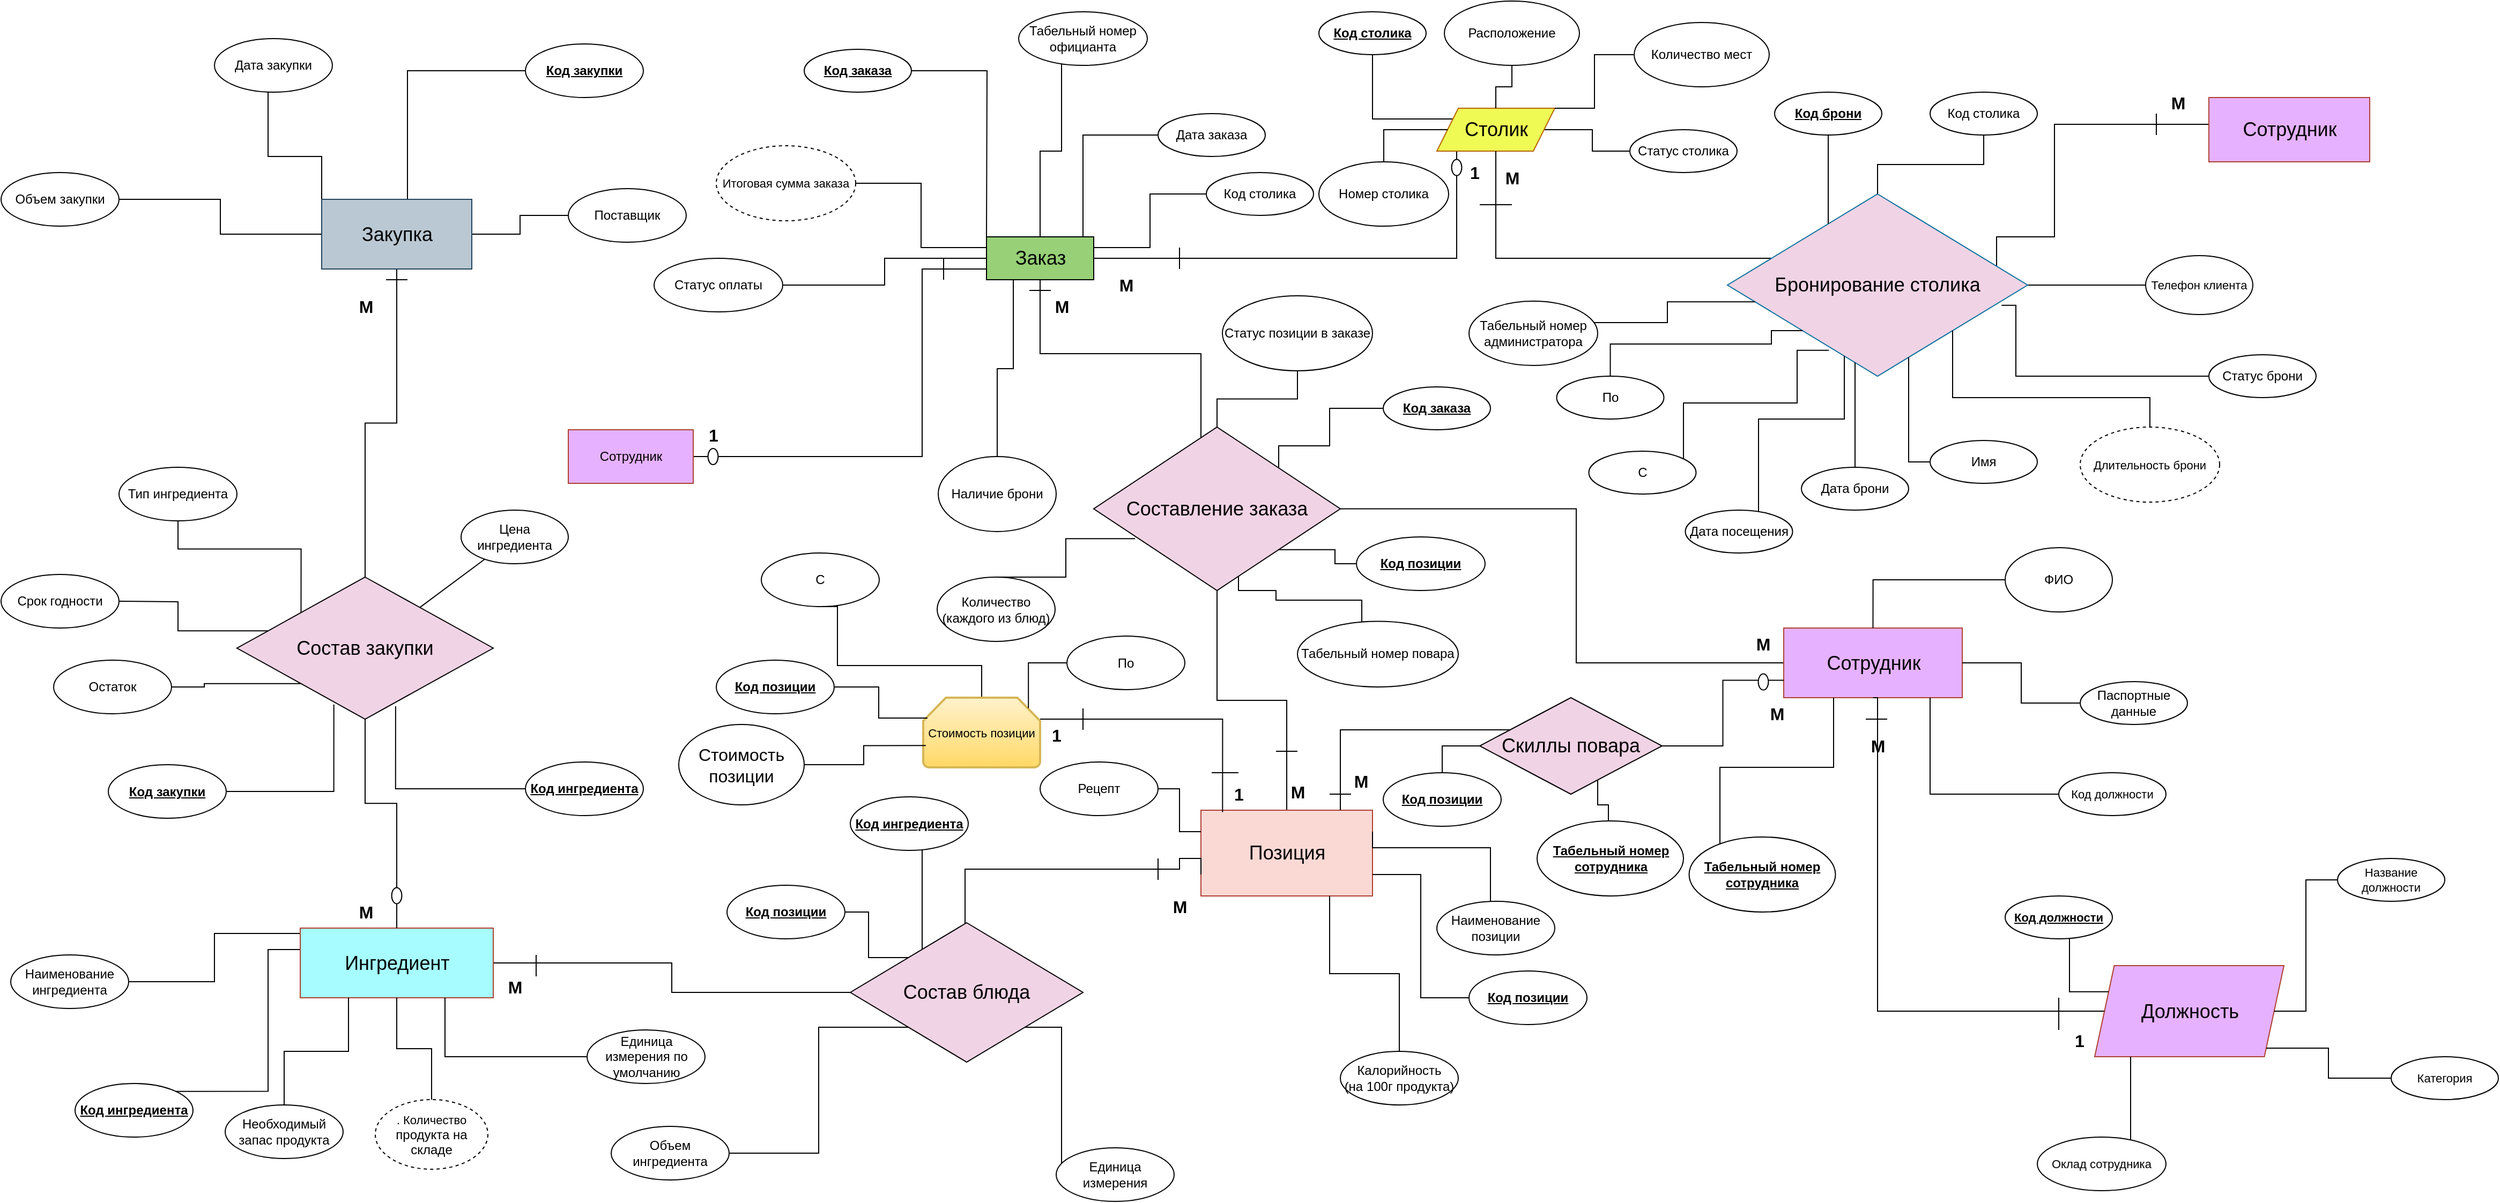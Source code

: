 <mxfile version="21.3.0" type="device">
  <diagram name="Страница 1" id="k9766PdmrIWcNgzs5I68">
    <mxGraphModel dx="3172" dy="1278" grid="1" gridSize="10" guides="1" tooltips="1" connect="1" arrows="1" fold="1" page="1" pageScale="1" pageWidth="827" pageHeight="1169" math="0" shadow="0">
      <root>
        <mxCell id="0" />
        <mxCell id="1" parent="0" />
        <mxCell id="10F_Ga6OohB1yxaTLJ9f-80" style="edgeStyle=orthogonalEdgeStyle;shape=connector;rounded=0;orthogonalLoop=1;jettySize=auto;html=1;entryX=0;entryY=0;entryDx=0;entryDy=0;labelBackgroundColor=default;strokeColor=default;fontFamily=Helvetica;fontSize=11;fontColor=default;endArrow=none;endFill=0;" parent="1" source="TEh3CDmSmIjGaLKQhbF2-17" target="TEh3CDmSmIjGaLKQhbF2-26" edge="1">
          <mxGeometry relative="1" as="geometry">
            <Array as="points">
              <mxPoint x="160" y="339" />
              <mxPoint x="310" y="339" />
              <mxPoint x="310" y="446" />
            </Array>
          </mxGeometry>
        </mxCell>
        <mxCell id="10F_Ga6OohB1yxaTLJ9f-84" style="edgeStyle=orthogonalEdgeStyle;shape=connector;rounded=0;orthogonalLoop=1;jettySize=auto;html=1;labelBackgroundColor=default;strokeColor=default;fontFamily=Helvetica;fontSize=11;fontColor=default;endArrow=none;endFill=0;" parent="1" source="gf5K0GmwcJ0mll0--xic-4" edge="1">
          <mxGeometry relative="1" as="geometry">
            <mxPoint x="550" y="140" as="targetPoint" />
          </mxGeometry>
        </mxCell>
        <mxCell id="TEh3CDmSmIjGaLKQhbF2-17" value="&lt;font style=&quot;font-size: 18px;&quot;&gt;Заказ&lt;/font&gt;" style="shape=parallelogram;perimeter=parallelogramPerimeter;html=1;fixedSize=1;fillColor=#97D077;rounded=0;fontColor=default;labelBackgroundColor=none;labelBorderColor=none;size=-10;" parent="1" vertex="1">
          <mxGeometry x="110" y="230" width="100" height="40" as="geometry" />
        </mxCell>
        <mxCell id="TEh3CDmSmIjGaLKQhbF2-98" style="edgeStyle=orthogonalEdgeStyle;shape=connector;rounded=0;orthogonalLoop=1;jettySize=auto;html=1;entryX=0.5;entryY=1;entryDx=0;entryDy=0;labelBackgroundColor=default;strokeColor=default;fontFamily=Helvetica;fontSize=11;fontColor=default;endArrow=none;endFill=0;" parent="1" source="TEh3CDmSmIjGaLKQhbF2-19" target="TEh3CDmSmIjGaLKQhbF2-26" edge="1">
          <mxGeometry relative="1" as="geometry" />
        </mxCell>
        <mxCell id="TEh3CDmSmIjGaLKQhbF2-19" value="&lt;font style=&quot;font-size: 18px;&quot;&gt;Позиция&lt;/font&gt;" style="shape=parallelogram;perimeter=parallelogramPerimeter;html=1;fixedSize=1;fillColor=#fad9d5;rounded=0;labelBackgroundColor=none;labelBorderColor=none;size=-10;strokeColor=#ae4132;" parent="1" vertex="1">
          <mxGeometry x="310" y="765" width="160" height="80" as="geometry" />
        </mxCell>
        <mxCell id="TEh3CDmSmIjGaLKQhbF2-153" style="edgeStyle=orthogonalEdgeStyle;shape=connector;rounded=0;orthogonalLoop=1;jettySize=auto;html=1;entryX=1;entryY=0.5;entryDx=0;entryDy=0;labelBackgroundColor=default;strokeColor=default;fontFamily=Helvetica;fontSize=11;fontColor=default;endArrow=none;endFill=0;" parent="1" source="10F_Ga6OohB1yxaTLJ9f-1" target="TEh3CDmSmIjGaLKQhbF2-63" edge="1">
          <mxGeometry relative="1" as="geometry">
            <mxPoint x="1130" y="130.067" as="sourcePoint" />
            <Array as="points">
              <mxPoint x="1106" y="125" />
              <mxPoint x="1106" y="230" />
              <mxPoint x="1052" y="230" />
            </Array>
          </mxGeometry>
        </mxCell>
        <mxCell id="TEh3CDmSmIjGaLKQhbF2-249" style="edgeStyle=elbowEdgeStyle;shape=connector;rounded=0;orthogonalLoop=1;jettySize=auto;html=1;entryX=1;entryY=0.5;entryDx=0;entryDy=0;labelBackgroundColor=default;strokeColor=default;fontFamily=Helvetica;fontSize=11;fontColor=default;endArrow=none;endFill=0;" parent="1" source="TEh3CDmSmIjGaLKQhbF2-23" target="TEh3CDmSmIjGaLKQhbF2-26" edge="1">
          <mxGeometry relative="1" as="geometry">
            <Array as="points">
              <mxPoint x="660" y="550" />
              <mxPoint x="740" y="610" />
              <mxPoint x="640" y="530" />
              <mxPoint x="610" y="480" />
              <mxPoint x="660" y="660" />
              <mxPoint x="620" y="490" />
              <mxPoint x="690" y="650" />
            </Array>
          </mxGeometry>
        </mxCell>
        <mxCell id="TEh3CDmSmIjGaLKQhbF2-23" value="&lt;font style=&quot;font-size: 18px;&quot;&gt;Сотрудник&lt;/font&gt;" style="shape=parallelogram;perimeter=parallelogramPerimeter;html=1;fixedSize=1;fillColor=#E6B1FF;rounded=0;labelBackgroundColor=none;labelBorderColor=none;size=-3.5;strokeColor=#ae4132;" parent="1" vertex="1">
          <mxGeometry x="853.5" y="595" width="166.5" height="65" as="geometry" />
        </mxCell>
        <mxCell id="TEh3CDmSmIjGaLKQhbF2-26" value="&lt;font style=&quot;font-size: 18px;&quot;&gt;Составление заказа&lt;/font&gt;" style="shape=rhombus;perimeter=rhombusPerimeter;whiteSpace=wrap;html=1;align=center;fillColor=#F0D3E5;" parent="1" vertex="1">
          <mxGeometry x="210" y="407.5" width="230" height="152.5" as="geometry" />
        </mxCell>
        <mxCell id="TEh3CDmSmIjGaLKQhbF2-103" style="edgeStyle=orthogonalEdgeStyle;shape=connector;rounded=0;orthogonalLoop=1;jettySize=auto;html=1;entryX=0;entryY=0.75;entryDx=0;entryDy=0;labelBackgroundColor=default;strokeColor=default;fontFamily=Helvetica;fontSize=11;fontColor=default;endArrow=none;endFill=0;" parent="1" source="TEh3CDmSmIjGaLKQhbF2-273" target="TEh3CDmSmIjGaLKQhbF2-19" edge="1">
          <mxGeometry relative="1" as="geometry">
            <Array as="points">
              <mxPoint x="90" y="820" />
              <mxPoint x="290" y="820" />
              <mxPoint x="290" y="810" />
              <mxPoint x="310" y="810" />
            </Array>
          </mxGeometry>
        </mxCell>
        <mxCell id="10F_Ga6OohB1yxaTLJ9f-58" style="edgeStyle=orthogonalEdgeStyle;shape=connector;rounded=0;orthogonalLoop=1;jettySize=auto;html=1;labelBackgroundColor=default;strokeColor=default;fontFamily=Helvetica;fontSize=11;fontColor=default;endArrow=none;endFill=0;" parent="1" source="TEh3CDmSmIjGaLKQhbF2-28" target="TEh3CDmSmIjGaLKQhbF2-127" edge="1">
          <mxGeometry relative="1" as="geometry">
            <Array as="points">
              <mxPoint x="-610" y="880" />
              <mxPoint x="-610" y="925" />
            </Array>
          </mxGeometry>
        </mxCell>
        <mxCell id="10F_Ga6OohB1yxaTLJ9f-59" style="edgeStyle=orthogonalEdgeStyle;shape=connector;rounded=0;orthogonalLoop=1;jettySize=auto;html=1;entryX=1;entryY=0;entryDx=0;entryDy=0;labelBackgroundColor=default;strokeColor=default;fontFamily=Helvetica;fontSize=11;fontColor=default;endArrow=none;endFill=0;" parent="1" source="TEh3CDmSmIjGaLKQhbF2-28" target="TEh3CDmSmIjGaLKQhbF2-124" edge="1">
          <mxGeometry relative="1" as="geometry">
            <Array as="points">
              <mxPoint x="-560" y="895" />
              <mxPoint x="-560" y="1028" />
            </Array>
          </mxGeometry>
        </mxCell>
        <mxCell id="10F_Ga6OohB1yxaTLJ9f-62" style="edgeStyle=orthogonalEdgeStyle;shape=connector;rounded=0;orthogonalLoop=1;jettySize=auto;html=1;entryX=0;entryY=0.5;entryDx=0;entryDy=0;labelBackgroundColor=default;strokeColor=default;fontFamily=Helvetica;fontSize=11;fontColor=default;endArrow=none;endFill=0;" parent="1" source="TEh3CDmSmIjGaLKQhbF2-28" target="TEh3CDmSmIjGaLKQhbF2-273" edge="1">
          <mxGeometry relative="1" as="geometry" />
        </mxCell>
        <mxCell id="TEh3CDmSmIjGaLKQhbF2-28" value="&lt;font style=&quot;font-size: 18px;&quot;&gt;Ингредиент&lt;/font&gt;" style="shape=parallelogram;perimeter=parallelogramPerimeter;html=1;fixedSize=1;fillColor=#A6FCFF;rounded=0;labelBackgroundColor=none;labelBorderColor=none;size=0;strokeColor=#ae4132;" parent="1" vertex="1">
          <mxGeometry x="-530" y="875" width="180" height="65" as="geometry" />
        </mxCell>
        <mxCell id="TEh3CDmSmIjGaLKQhbF2-36" value="" style="edgeStyle=orthogonalEdgeStyle;rounded=0;orthogonalLoop=1;jettySize=auto;html=1;strokeColor=default;endArrow=none;endFill=0;" parent="1" source="TEh3CDmSmIjGaLKQhbF2-29" target="TEh3CDmSmIjGaLKQhbF2-30" edge="1">
          <mxGeometry relative="1" as="geometry" />
        </mxCell>
        <mxCell id="TEh3CDmSmIjGaLKQhbF2-40" value="" style="edgeStyle=orthogonalEdgeStyle;shape=connector;rounded=0;orthogonalLoop=1;jettySize=auto;html=1;labelBackgroundColor=default;strokeColor=default;fontFamily=Helvetica;fontSize=11;fontColor=default;endArrow=none;endFill=0;" parent="1" source="TEh3CDmSmIjGaLKQhbF2-29" target="TEh3CDmSmIjGaLKQhbF2-37" edge="1">
          <mxGeometry relative="1" as="geometry">
            <Array as="points">
              <mxPoint x="470" y="120" />
            </Array>
          </mxGeometry>
        </mxCell>
        <mxCell id="TEh3CDmSmIjGaLKQhbF2-29" value="&lt;font style=&quot;font-size: 18px;&quot;&gt;Столик&lt;/font&gt;" style="shape=parallelogram;perimeter=parallelogramPerimeter;html=1;fixedSize=1;fillColor=#EFFA55;rounded=0;labelBackgroundColor=none;labelBorderColor=none;size=20;strokeColor=#b46504;" parent="1" vertex="1">
          <mxGeometry x="530" y="110" width="110" height="40" as="geometry" />
        </mxCell>
        <mxCell id="TEh3CDmSmIjGaLKQhbF2-30" value="Статус столика" style="ellipse;whiteSpace=wrap;html=1;align=center;" parent="1" vertex="1">
          <mxGeometry x="710" y="130" width="100" height="40" as="geometry" />
        </mxCell>
        <mxCell id="TEh3CDmSmIjGaLKQhbF2-35" value="" style="edgeStyle=orthogonalEdgeStyle;rounded=0;orthogonalLoop=1;jettySize=auto;html=1;endArrow=none;endFill=0;" parent="1" source="TEh3CDmSmIjGaLKQhbF2-34" target="TEh3CDmSmIjGaLKQhbF2-29" edge="1">
          <mxGeometry relative="1" as="geometry" />
        </mxCell>
        <mxCell id="TEh3CDmSmIjGaLKQhbF2-34" value="Расположение" style="ellipse;whiteSpace=wrap;html=1;align=center;" parent="1" vertex="1">
          <mxGeometry x="537" y="10" width="126" height="60" as="geometry" />
        </mxCell>
        <mxCell id="TEh3CDmSmIjGaLKQhbF2-37" value="&lt;u&gt;&lt;b&gt;Код столика&lt;/b&gt;&lt;/u&gt;" style="ellipse;whiteSpace=wrap;html=1;align=center;" parent="1" vertex="1">
          <mxGeometry x="420" y="20" width="100" height="40" as="geometry" />
        </mxCell>
        <mxCell id="10F_Ga6OohB1yxaTLJ9f-78" style="edgeStyle=orthogonalEdgeStyle;shape=connector;rounded=0;orthogonalLoop=1;jettySize=auto;html=1;labelBackgroundColor=default;strokeColor=default;fontFamily=Helvetica;fontSize=11;fontColor=default;endArrow=none;endFill=0;entryX=1;entryY=0.25;entryDx=0;entryDy=0;" parent="1" source="TEh3CDmSmIjGaLKQhbF2-46" target="TEh3CDmSmIjGaLKQhbF2-17" edge="1">
          <mxGeometry relative="1" as="geometry">
            <mxPoint x="250" y="240" as="targetPoint" />
          </mxGeometry>
        </mxCell>
        <mxCell id="TEh3CDmSmIjGaLKQhbF2-46" value="Код столика" style="ellipse;whiteSpace=wrap;html=1;align=center;" parent="1" vertex="1">
          <mxGeometry x="315" y="170" width="100" height="40" as="geometry" />
        </mxCell>
        <mxCell id="10F_Ga6OohB1yxaTLJ9f-76" style="edgeStyle=orthogonalEdgeStyle;shape=connector;rounded=0;orthogonalLoop=1;jettySize=auto;html=1;entryX=1;entryY=0;entryDx=0;entryDy=0;labelBackgroundColor=default;strokeColor=default;fontFamily=Helvetica;fontSize=11;fontColor=default;endArrow=none;endFill=0;" parent="1" source="TEh3CDmSmIjGaLKQhbF2-48" target="TEh3CDmSmIjGaLKQhbF2-17" edge="1">
          <mxGeometry relative="1" as="geometry">
            <Array as="points">
              <mxPoint x="200" y="135" />
              <mxPoint x="200" y="230" />
            </Array>
          </mxGeometry>
        </mxCell>
        <mxCell id="TEh3CDmSmIjGaLKQhbF2-48" value="Дата заказа" style="ellipse;whiteSpace=wrap;html=1;align=center;" parent="1" vertex="1">
          <mxGeometry x="270" y="115" width="100" height="40" as="geometry" />
        </mxCell>
        <mxCell id="10F_Ga6OohB1yxaTLJ9f-74" style="edgeStyle=orthogonalEdgeStyle;shape=connector;rounded=0;orthogonalLoop=1;jettySize=auto;html=1;labelBackgroundColor=default;strokeColor=default;fontFamily=Helvetica;fontSize=11;fontColor=default;endArrow=none;endFill=0;" parent="1" source="TEh3CDmSmIjGaLKQhbF2-52" edge="1">
          <mxGeometry relative="1" as="geometry">
            <mxPoint x="110" y="230" as="targetPoint" />
          </mxGeometry>
        </mxCell>
        <mxCell id="TEh3CDmSmIjGaLKQhbF2-52" value="&lt;u&gt;&lt;b&gt;Код заказа&lt;/b&gt;&lt;/u&gt;" style="ellipse;whiteSpace=wrap;html=1;align=center;" parent="1" vertex="1">
          <mxGeometry x="-60" y="55" width="100" height="40" as="geometry" />
        </mxCell>
        <mxCell id="TEh3CDmSmIjGaLKQhbF2-69" style="edgeStyle=orthogonalEdgeStyle;shape=connector;rounded=0;orthogonalLoop=1;jettySize=auto;html=1;labelBackgroundColor=default;strokeColor=default;fontFamily=Helvetica;fontSize=11;fontColor=default;endArrow=none;endFill=0;" parent="1" source="TEh3CDmSmIjGaLKQhbF2-63" target="TEh3CDmSmIjGaLKQhbF2-29" edge="1">
          <mxGeometry relative="1" as="geometry">
            <Array as="points">
              <mxPoint x="585" y="250" />
            </Array>
          </mxGeometry>
        </mxCell>
        <mxCell id="gf5K0GmwcJ0mll0--xic-42" style="edgeStyle=orthogonalEdgeStyle;shape=connector;rounded=0;orthogonalLoop=1;jettySize=auto;html=1;labelBackgroundColor=default;strokeColor=default;fontFamily=Helvetica;fontSize=11;fontColor=default;endArrow=none;endFill=0;" parent="1" source="TEh3CDmSmIjGaLKQhbF2-63" target="gf5K0GmwcJ0mll0--xic-43" edge="1">
          <mxGeometry relative="1" as="geometry">
            <mxPoint x="1240" y="275" as="targetPoint" />
          </mxGeometry>
        </mxCell>
        <mxCell id="TEh3CDmSmIjGaLKQhbF2-63" value="&lt;font style=&quot;font-size: 18px;&quot;&gt;Бронирование столика&lt;/font&gt;" style="shape=rhombus;perimeter=rhombusPerimeter;whiteSpace=wrap;html=1;align=center;fillColor=#F0D3E5;strokeColor=#10739e;" parent="1" vertex="1">
          <mxGeometry x="801" y="190" width="280" height="170" as="geometry" />
        </mxCell>
        <mxCell id="10F_Ga6OohB1yxaTLJ9f-2" value="" style="edgeStyle=orthogonalEdgeStyle;rounded=0;orthogonalLoop=1;jettySize=auto;html=1;endArrow=none;endFill=0;" parent="1" source="TEh3CDmSmIjGaLKQhbF2-70" target="TEh3CDmSmIjGaLKQhbF2-63" edge="1">
          <mxGeometry relative="1" as="geometry" />
        </mxCell>
        <mxCell id="TEh3CDmSmIjGaLKQhbF2-70" value="Код столика" style="ellipse;whiteSpace=wrap;html=1;align=center;" parent="1" vertex="1">
          <mxGeometry x="990" y="95" width="100" height="40" as="geometry" />
        </mxCell>
        <mxCell id="10F_Ga6OohB1yxaTLJ9f-7" style="edgeStyle=orthogonalEdgeStyle;shape=connector;rounded=0;orthogonalLoop=1;jettySize=auto;html=1;entryX=0.092;entryY=0.592;entryDx=0;entryDy=0;entryPerimeter=0;labelBackgroundColor=default;strokeColor=default;fontFamily=Helvetica;fontSize=11;fontColor=default;endArrow=none;endFill=0;" parent="1" source="TEh3CDmSmIjGaLKQhbF2-81" target="TEh3CDmSmIjGaLKQhbF2-63" edge="1">
          <mxGeometry relative="1" as="geometry">
            <Array as="points">
              <mxPoint x="745" y="310" />
              <mxPoint x="745" y="291" />
            </Array>
          </mxGeometry>
        </mxCell>
        <mxCell id="TEh3CDmSmIjGaLKQhbF2-81" value="Табельный номер администратора" style="ellipse;whiteSpace=wrap;html=1;align=center;" parent="1" vertex="1">
          <mxGeometry x="560" y="290" width="120" height="60" as="geometry" />
        </mxCell>
        <mxCell id="10F_Ga6OohB1yxaTLJ9f-3" style="edgeStyle=orthogonalEdgeStyle;shape=connector;rounded=0;orthogonalLoop=1;jettySize=auto;html=1;entryX=1;entryY=1;entryDx=0;entryDy=0;labelBackgroundColor=default;strokeColor=default;fontFamily=Helvetica;fontSize=11;fontColor=default;endArrow=none;endFill=0;exitX=0.5;exitY=0;exitDx=0;exitDy=0;" parent="1" source="10F_Ga6OohB1yxaTLJ9f-8" target="TEh3CDmSmIjGaLKQhbF2-63" edge="1">
          <mxGeometry relative="1" as="geometry">
            <mxPoint x="1180" y="400" as="sourcePoint" />
            <Array as="points">
              <mxPoint x="1185" y="380" />
              <mxPoint x="1010" y="380" />
            </Array>
          </mxGeometry>
        </mxCell>
        <mxCell id="10F_Ga6OohB1yxaTLJ9f-43" style="edgeStyle=orthogonalEdgeStyle;shape=connector;rounded=0;orthogonalLoop=1;jettySize=auto;html=1;entryX=1;entryY=0.25;entryDx=0;entryDy=0;labelBackgroundColor=default;strokeColor=default;fontFamily=Helvetica;fontSize=11;fontColor=default;endArrow=none;endFill=0;" parent="1" source="TEh3CDmSmIjGaLKQhbF2-99" target="TEh3CDmSmIjGaLKQhbF2-19" edge="1">
          <mxGeometry relative="1" as="geometry">
            <Array as="points">
              <mxPoint x="580" y="800" />
              <mxPoint x="470" y="800" />
            </Array>
          </mxGeometry>
        </mxCell>
        <mxCell id="TEh3CDmSmIjGaLKQhbF2-99" value="Наименование позиции" style="ellipse;whiteSpace=wrap;html=1;align=center;" parent="1" vertex="1">
          <mxGeometry x="530" y="850" width="110" height="50" as="geometry" />
        </mxCell>
        <mxCell id="10F_Ga6OohB1yxaTLJ9f-42" style="edgeStyle=orthogonalEdgeStyle;shape=connector;rounded=0;orthogonalLoop=1;jettySize=auto;html=1;entryX=1;entryY=0.75;entryDx=0;entryDy=0;labelBackgroundColor=default;strokeColor=default;fontFamily=Helvetica;fontSize=11;fontColor=default;endArrow=none;endFill=0;" parent="1" source="TEh3CDmSmIjGaLKQhbF2-100" target="TEh3CDmSmIjGaLKQhbF2-19" edge="1">
          <mxGeometry relative="1" as="geometry" />
        </mxCell>
        <mxCell id="TEh3CDmSmIjGaLKQhbF2-100" value="&lt;u&gt;&lt;b&gt;Код позиции&lt;/b&gt;&lt;/u&gt;" style="ellipse;whiteSpace=wrap;html=1;align=center;" parent="1" vertex="1">
          <mxGeometry x="560" y="915" width="110" height="50" as="geometry" />
        </mxCell>
        <mxCell id="10F_Ga6OohB1yxaTLJ9f-41" style="edgeStyle=orthogonalEdgeStyle;shape=connector;rounded=0;orthogonalLoop=1;jettySize=auto;html=1;entryX=0.75;entryY=1;entryDx=0;entryDy=0;labelBackgroundColor=default;strokeColor=default;fontFamily=Helvetica;fontSize=11;fontColor=default;endArrow=none;endFill=0;" parent="1" source="TEh3CDmSmIjGaLKQhbF2-101" target="TEh3CDmSmIjGaLKQhbF2-19" edge="1">
          <mxGeometry relative="1" as="geometry" />
        </mxCell>
        <mxCell id="TEh3CDmSmIjGaLKQhbF2-101" value="Калорийность&lt;br/&gt;(на 100г продукта)" style="ellipse;whiteSpace=wrap;html=1;align=center;" parent="1" vertex="1">
          <mxGeometry x="440" y="990" width="110" height="50" as="geometry" />
        </mxCell>
        <mxCell id="TEh3CDmSmIjGaLKQhbF2-275" style="edgeStyle=elbowEdgeStyle;shape=connector;rounded=0;orthogonalLoop=1;jettySize=auto;html=1;labelBackgroundColor=default;strokeColor=default;fontFamily=Helvetica;fontSize=11;fontColor=default;endArrow=none;endFill=0;entryX=0;entryY=1;entryDx=0;entryDy=0;" parent="1" source="TEh3CDmSmIjGaLKQhbF2-102" target="TEh3CDmSmIjGaLKQhbF2-273" edge="1">
          <mxGeometry relative="1" as="geometry">
            <mxPoint x="1" y="950" as="targetPoint" />
          </mxGeometry>
        </mxCell>
        <mxCell id="TEh3CDmSmIjGaLKQhbF2-102" value="Объем ингредиента" style="ellipse;whiteSpace=wrap;html=1;align=center;" parent="1" vertex="1">
          <mxGeometry x="-240" y="1060" width="110" height="50" as="geometry" />
        </mxCell>
        <mxCell id="10F_Ga6OohB1yxaTLJ9f-66" style="edgeStyle=orthogonalEdgeStyle;shape=connector;rounded=0;orthogonalLoop=1;jettySize=auto;html=1;entryX=1;entryY=1;entryDx=0;entryDy=0;labelBackgroundColor=default;strokeColor=default;fontFamily=Helvetica;fontSize=11;fontColor=default;endArrow=none;endFill=0;" parent="1" source="TEh3CDmSmIjGaLKQhbF2-108" target="TEh3CDmSmIjGaLKQhbF2-26" edge="1">
          <mxGeometry relative="1" as="geometry" />
        </mxCell>
        <mxCell id="TEh3CDmSmIjGaLKQhbF2-108" value="&lt;u&gt;&lt;b&gt;Код позиции&lt;/b&gt;&lt;/u&gt;" style="ellipse;whiteSpace=wrap;html=1;align=center;" parent="1" vertex="1">
          <mxGeometry x="455" y="510" width="120" height="50" as="geometry" />
        </mxCell>
        <mxCell id="TEh3CDmSmIjGaLKQhbF2-111" style="edgeStyle=orthogonalEdgeStyle;shape=connector;rounded=0;orthogonalLoop=1;jettySize=auto;html=1;entryX=1;entryY=0;entryDx=0;entryDy=0;labelBackgroundColor=default;strokeColor=default;fontFamily=Helvetica;fontSize=11;fontColor=default;endArrow=none;endFill=0;" parent="1" source="TEh3CDmSmIjGaLKQhbF2-110" target="TEh3CDmSmIjGaLKQhbF2-26" edge="1">
          <mxGeometry relative="1" as="geometry">
            <Array as="points">
              <mxPoint x="430" y="390" />
              <mxPoint x="430" y="425" />
            </Array>
          </mxGeometry>
        </mxCell>
        <mxCell id="TEh3CDmSmIjGaLKQhbF2-110" value="&lt;u&gt;&lt;b&gt;Код заказа&lt;/b&gt;&lt;/u&gt;" style="ellipse;whiteSpace=wrap;html=1;align=center;" parent="1" vertex="1">
          <mxGeometry x="480" y="370" width="100" height="40" as="geometry" />
        </mxCell>
        <mxCell id="TEh3CDmSmIjGaLKQhbF2-124" value="&lt;u&gt;&lt;b&gt;Код ингредиента&lt;/b&gt;&lt;/u&gt;" style="ellipse;whiteSpace=wrap;html=1;align=center;" parent="1" vertex="1">
          <mxGeometry x="-740" y="1020" width="110" height="50" as="geometry" />
        </mxCell>
        <mxCell id="TEh3CDmSmIjGaLKQhbF2-127" value="Наименование ингредиента" style="ellipse;whiteSpace=wrap;html=1;align=center;" parent="1" vertex="1">
          <mxGeometry x="-800" y="900" width="110" height="50" as="geometry" />
        </mxCell>
        <mxCell id="10F_Ga6OohB1yxaTLJ9f-47" style="edgeStyle=orthogonalEdgeStyle;shape=connector;rounded=0;orthogonalLoop=1;jettySize=auto;html=1;entryX=0.157;entryY=0.378;entryDx=0;entryDy=0;entryPerimeter=0;labelBackgroundColor=default;strokeColor=default;fontFamily=Helvetica;fontSize=11;fontColor=default;endArrow=none;endFill=0;" parent="1" target="TEh3CDmSmIjGaLKQhbF2-282" edge="1">
          <mxGeometry relative="1" as="geometry">
            <mxPoint x="-700" y="570" as="sourcePoint" />
          </mxGeometry>
        </mxCell>
        <mxCell id="TEh3CDmSmIjGaLKQhbF2-129" value="Срок годности" style="ellipse;whiteSpace=wrap;html=1;align=center;" parent="1" vertex="1">
          <mxGeometry x="-809" y="545" width="110" height="50" as="geometry" />
        </mxCell>
        <mxCell id="10F_Ga6OohB1yxaTLJ9f-53" style="edgeStyle=orthogonalEdgeStyle;shape=connector;rounded=0;orthogonalLoop=1;jettySize=auto;html=1;labelBackgroundColor=default;strokeColor=default;fontFamily=Helvetica;fontSize=11;fontColor=default;endArrow=none;endFill=0;" parent="1" source="TEh3CDmSmIjGaLKQhbF2-130" target="TEh3CDmSmIjGaLKQhbF2-282" edge="1">
          <mxGeometry relative="1" as="geometry">
            <Array as="points">
              <mxPoint x="-370" y="506" />
              <mxPoint x="-380" y="506" />
            </Array>
          </mxGeometry>
        </mxCell>
        <mxCell id="TEh3CDmSmIjGaLKQhbF2-130" value="Цена ингредиента" style="ellipse;whiteSpace=wrap;html=1;align=center;" parent="1" vertex="1">
          <mxGeometry x="-380" y="485" width="100" height="50" as="geometry" />
        </mxCell>
        <mxCell id="10F_Ga6OohB1yxaTLJ9f-73" style="edgeStyle=orthogonalEdgeStyle;shape=connector;rounded=0;orthogonalLoop=1;jettySize=auto;html=1;entryX=0;entryY=0.25;entryDx=0;entryDy=0;labelBackgroundColor=default;strokeColor=default;fontFamily=Helvetica;fontSize=11;fontColor=default;endArrow=none;endFill=0;" parent="1" source="TEh3CDmSmIjGaLKQhbF2-140" target="TEh3CDmSmIjGaLKQhbF2-17" edge="1">
          <mxGeometry relative="1" as="geometry">
            <Array as="points">
              <mxPoint x="49" y="180" />
              <mxPoint x="49" y="240" />
            </Array>
          </mxGeometry>
        </mxCell>
        <mxCell id="TEh3CDmSmIjGaLKQhbF2-140" value="Итоговая сумма заказа" style="ellipse;whiteSpace=wrap;html=1;align=center;dashed=1;fontFamily=Helvetica;fontSize=11;fontColor=default;" parent="1" vertex="1">
          <mxGeometry x="-142" y="145" width="130" height="70" as="geometry" />
        </mxCell>
        <mxCell id="TEh3CDmSmIjGaLKQhbF2-157" style="edgeStyle=orthogonalEdgeStyle;shape=connector;rounded=0;orthogonalLoop=1;jettySize=auto;html=1;entryX=0.5;entryY=0;entryDx=0;entryDy=0;labelBackgroundColor=default;strokeColor=default;fontFamily=Helvetica;fontSize=11;fontColor=default;endArrow=none;endFill=0;" parent="1" source="TEh3CDmSmIjGaLKQhbF2-145" target="TEh3CDmSmIjGaLKQhbF2-23" edge="1">
          <mxGeometry relative="1" as="geometry" />
        </mxCell>
        <mxCell id="TEh3CDmSmIjGaLKQhbF2-145" value="ФИО" style="ellipse;whiteSpace=wrap;html=1;align=center;" parent="1" vertex="1">
          <mxGeometry x="1060" y="520" width="100" height="60" as="geometry" />
        </mxCell>
        <mxCell id="TEh3CDmSmIjGaLKQhbF2-158" style="edgeStyle=orthogonalEdgeStyle;shape=connector;rounded=0;orthogonalLoop=1;jettySize=auto;html=1;labelBackgroundColor=default;strokeColor=default;fontFamily=Helvetica;fontSize=11;fontColor=default;endArrow=none;endFill=0;" parent="1" source="TEh3CDmSmIjGaLKQhbF2-146" target="TEh3CDmSmIjGaLKQhbF2-23" edge="1">
          <mxGeometry relative="1" as="geometry" />
        </mxCell>
        <mxCell id="TEh3CDmSmIjGaLKQhbF2-146" value="Паспортные данные" style="ellipse;whiteSpace=wrap;html=1;align=center;" parent="1" vertex="1">
          <mxGeometry x="1130" y="645" width="100" height="40" as="geometry" />
        </mxCell>
        <mxCell id="10F_Ga6OohB1yxaTLJ9f-68" style="edgeStyle=orthogonalEdgeStyle;shape=connector;rounded=0;orthogonalLoop=1;jettySize=auto;html=1;labelBackgroundColor=default;strokeColor=default;fontFamily=Helvetica;fontSize=11;fontColor=default;endArrow=none;endFill=0;" parent="1" source="TEh3CDmSmIjGaLKQhbF2-149" target="TEh3CDmSmIjGaLKQhbF2-23" edge="1">
          <mxGeometry relative="1" as="geometry">
            <Array as="points">
              <mxPoint x="794" y="725" />
              <mxPoint x="900" y="725" />
            </Array>
          </mxGeometry>
        </mxCell>
        <mxCell id="TEh3CDmSmIjGaLKQhbF2-149" value="&lt;u style=&quot;border-color: var(--border-color);&quot;&gt;&lt;b&gt;Табельный номер сотрудника&lt;/b&gt;&lt;/u&gt;" style="ellipse;whiteSpace=wrap;html=1;align=center;" parent="1" vertex="1">
          <mxGeometry x="765.25" y="790" width="136.5" height="70" as="geometry" />
        </mxCell>
        <mxCell id="TEh3CDmSmIjGaLKQhbF2-170" style="edgeStyle=orthogonalEdgeStyle;shape=connector;rounded=0;orthogonalLoop=1;jettySize=auto;html=1;entryX=0.5;entryY=0;entryDx=0;entryDy=0;labelBackgroundColor=default;strokeColor=default;fontFamily=Helvetica;fontSize=11;fontColor=default;endArrow=none;endFill=0;" parent="1" source="TEh3CDmSmIjGaLKQhbF2-168" target="TEh3CDmSmIjGaLKQhbF2-18" edge="1">
          <mxGeometry relative="1" as="geometry">
            <Array as="points">
              <mxPoint x="-430" y="75" />
              <mxPoint x="-430" y="195" />
            </Array>
          </mxGeometry>
        </mxCell>
        <mxCell id="TEh3CDmSmIjGaLKQhbF2-168" value="&lt;u&gt;&lt;b&gt;Код закупки&lt;/b&gt;&lt;/u&gt;" style="ellipse;whiteSpace=wrap;html=1;align=center;" parent="1" vertex="1">
          <mxGeometry x="-320" y="50" width="110" height="50" as="geometry" />
        </mxCell>
        <mxCell id="TEh3CDmSmIjGaLKQhbF2-176" style="edgeStyle=orthogonalEdgeStyle;shape=connector;rounded=0;orthogonalLoop=1;jettySize=auto;html=1;entryX=0;entryY=0;entryDx=0;entryDy=0;labelBackgroundColor=default;strokeColor=default;fontFamily=Helvetica;fontSize=11;fontColor=default;endArrow=none;endFill=0;" parent="1" source="TEh3CDmSmIjGaLKQhbF2-174" target="TEh3CDmSmIjGaLKQhbF2-18" edge="1">
          <mxGeometry relative="1" as="geometry">
            <Array as="points">
              <mxPoint x="-560" y="80" />
              <mxPoint x="-560" y="155" />
            </Array>
          </mxGeometry>
        </mxCell>
        <mxCell id="TEh3CDmSmIjGaLKQhbF2-174" value="Дата закупки" style="ellipse;whiteSpace=wrap;html=1;align=center;" parent="1" vertex="1">
          <mxGeometry x="-610" y="45" width="110" height="50" as="geometry" />
        </mxCell>
        <mxCell id="10F_Ga6OohB1yxaTLJ9f-17" style="edgeStyle=orthogonalEdgeStyle;shape=connector;rounded=0;orthogonalLoop=1;jettySize=auto;html=1;entryX=0;entryY=0.5;entryDx=0;entryDy=0;labelBackgroundColor=default;strokeColor=default;fontFamily=Helvetica;fontSize=11;fontColor=default;endArrow=none;endFill=0;" parent="1" source="TEh3CDmSmIjGaLKQhbF2-175" target="TEh3CDmSmIjGaLKQhbF2-18" edge="1">
          <mxGeometry relative="1" as="geometry" />
        </mxCell>
        <mxCell id="TEh3CDmSmIjGaLKQhbF2-175" value="Объем закупки" style="ellipse;whiteSpace=wrap;html=1;align=center;" parent="1" vertex="1">
          <mxGeometry x="-809" y="170" width="110" height="50" as="geometry" />
        </mxCell>
        <mxCell id="10F_Ga6OohB1yxaTLJ9f-65" style="edgeStyle=orthogonalEdgeStyle;shape=connector;rounded=0;orthogonalLoop=1;jettySize=auto;html=1;entryX=0.587;entryY=0.913;entryDx=0;entryDy=0;entryPerimeter=0;labelBackgroundColor=default;strokeColor=default;fontFamily=Helvetica;fontSize=11;fontColor=default;endArrow=none;endFill=0;" parent="1" source="TEh3CDmSmIjGaLKQhbF2-195" target="TEh3CDmSmIjGaLKQhbF2-26" edge="1">
          <mxGeometry relative="1" as="geometry">
            <Array as="points">
              <mxPoint x="460" y="569" />
              <mxPoint x="380" y="569" />
              <mxPoint x="380" y="560" />
              <mxPoint x="345" y="560" />
            </Array>
          </mxGeometry>
        </mxCell>
        <mxCell id="TEh3CDmSmIjGaLKQhbF2-195" value="&lt;span style=&quot;border-color: var(--border-color);&quot;&gt;Табельный номер повара&lt;/span&gt;" style="ellipse;whiteSpace=wrap;html=1;align=center;" parent="1" vertex="1">
          <mxGeometry x="400" y="588.75" width="150" height="61.25" as="geometry" />
        </mxCell>
        <mxCell id="TEh3CDmSmIjGaLKQhbF2-197" value="&lt;b&gt;&lt;font style=&quot;font-size: 16px;&quot;&gt;M&lt;/font&gt;&lt;/b&gt;" style="text;html=1;align=center;verticalAlign=middle;resizable=0;points=[];autosize=1;strokeColor=none;fillColor=none;fontSize=11;fontFamily=Helvetica;fontColor=default;shadow=0;glass=0;strokeWidth=3;" parent="1" vertex="1">
          <mxGeometry x="-489.5" y="845" width="40" height="30" as="geometry" />
        </mxCell>
        <mxCell id="TEh3CDmSmIjGaLKQhbF2-199" value="&lt;b&gt;&lt;font style=&quot;font-size: 16px;&quot;&gt;M&lt;/font&gt;&lt;/b&gt;" style="text;html=1;align=center;verticalAlign=middle;resizable=0;points=[];autosize=1;strokeColor=none;fillColor=none;fontSize=11;fontFamily=Helvetica;fontColor=default;shadow=0;glass=0;strokeWidth=3;" parent="1" vertex="1">
          <mxGeometry x="160" y="280" width="40" height="30" as="geometry" />
        </mxCell>
        <mxCell id="TEh3CDmSmIjGaLKQhbF2-201" value="&lt;b&gt;&lt;font style=&quot;font-size: 16px;&quot;&gt;1&lt;/font&gt;&lt;/b&gt;" style="text;html=1;align=center;verticalAlign=middle;resizable=0;points=[];autosize=1;strokeColor=none;fillColor=none;fontSize=11;fontFamily=Helvetica;fontColor=default;shadow=0;glass=0;strokeWidth=3;" parent="1" vertex="1">
          <mxGeometry x="550" y="155" width="30" height="30" as="geometry" />
        </mxCell>
        <mxCell id="TEh3CDmSmIjGaLKQhbF2-202" value="&lt;span style=&quot;font-size: 16px;&quot;&gt;&lt;b&gt;М&lt;/b&gt;&lt;/span&gt;" style="text;html=1;align=center;verticalAlign=middle;resizable=0;points=[];autosize=1;strokeColor=none;fillColor=none;fontSize=11;fontFamily=Helvetica;fontColor=default;shadow=0;glass=0;strokeWidth=3;" parent="1" vertex="1">
          <mxGeometry x="580" y="160" width="40" height="30" as="geometry" />
        </mxCell>
        <mxCell id="TEh3CDmSmIjGaLKQhbF2-203" value="&lt;span style=&quot;font-size: 16px;&quot;&gt;&lt;b&gt;М&lt;/b&gt;&lt;/span&gt;" style="text;html=1;align=center;verticalAlign=middle;resizable=0;points=[];autosize=1;strokeColor=none;fillColor=none;fontSize=11;fontFamily=Helvetica;fontColor=default;shadow=0;glass=0;strokeWidth=3;" parent="1" vertex="1">
          <mxGeometry x="1201" y="90" width="40" height="30" as="geometry" />
        </mxCell>
        <mxCell id="TEh3CDmSmIjGaLKQhbF2-206" value="&lt;b&gt;&lt;font style=&quot;font-size: 16px;&quot;&gt;M&lt;/font&gt;&lt;/b&gt;" style="text;html=1;align=center;verticalAlign=middle;resizable=0;points=[];autosize=1;strokeColor=none;fillColor=none;fontSize=11;fontFamily=Helvetica;fontColor=default;shadow=0;glass=0;strokeWidth=3;" parent="1" vertex="1">
          <mxGeometry x="380" y="732.5" width="40" height="30" as="geometry" />
        </mxCell>
        <mxCell id="TEh3CDmSmIjGaLKQhbF2-209" value="&lt;b&gt;&lt;font style=&quot;font-size: 16px;&quot;&gt;M&lt;/font&gt;&lt;/b&gt;" style="text;html=1;align=center;verticalAlign=middle;resizable=0;points=[];autosize=1;strokeColor=none;fillColor=none;fontSize=11;fontFamily=Helvetica;fontColor=default;shadow=0;glass=0;strokeWidth=3;" parent="1" vertex="1">
          <mxGeometry x="-350" y="915" width="40" height="30" as="geometry" />
        </mxCell>
        <mxCell id="TEh3CDmSmIjGaLKQhbF2-210" value="&lt;b&gt;&lt;font style=&quot;font-size: 16px;&quot;&gt;M&lt;/font&gt;&lt;/b&gt;" style="text;html=1;align=center;verticalAlign=middle;resizable=0;points=[];autosize=1;strokeColor=none;fillColor=none;fontSize=11;fontFamily=Helvetica;fontColor=default;shadow=0;glass=0;strokeWidth=3;" parent="1" vertex="1">
          <mxGeometry x="270" y="840" width="40" height="30" as="geometry" />
        </mxCell>
        <mxCell id="TEh3CDmSmIjGaLKQhbF2-211" value="&lt;b&gt;&lt;font style=&quot;font-size: 16px;&quot;&gt;M&lt;/font&gt;&lt;/b&gt;" style="text;html=1;align=center;verticalAlign=middle;resizable=0;points=[];autosize=1;strokeColor=none;fillColor=none;fontSize=11;fontFamily=Helvetica;fontColor=default;shadow=0;glass=0;strokeWidth=3;" parent="1" vertex="1">
          <mxGeometry x="-489.5" y="280" width="40" height="30" as="geometry" />
        </mxCell>
        <mxCell id="TEh3CDmSmIjGaLKQhbF2-212" value="&lt;b&gt;&lt;font style=&quot;font-size: 16px;&quot;&gt;M&lt;/font&gt;&lt;/b&gt;" style="text;html=1;align=center;verticalAlign=middle;resizable=0;points=[];autosize=1;strokeColor=none;fillColor=none;fontSize=11;fontFamily=Helvetica;fontColor=default;shadow=0;glass=0;strokeWidth=3;" parent="1" vertex="1">
          <mxGeometry x="439" y="722.5" width="40" height="30" as="geometry" />
        </mxCell>
        <mxCell id="TEh3CDmSmIjGaLKQhbF2-213" value="&lt;b&gt;&lt;font style=&quot;font-size: 16px;&quot;&gt;1&lt;/font&gt;&lt;/b&gt;" style="text;html=1;align=center;verticalAlign=middle;resizable=0;points=[];autosize=1;strokeColor=none;fillColor=none;fontSize=11;fontFamily=Helvetica;fontColor=default;shadow=0;glass=0;strokeWidth=3;" parent="1" vertex="1">
          <mxGeometry x="-160" y="400" width="30" height="30" as="geometry" />
        </mxCell>
        <mxCell id="TEh3CDmSmIjGaLKQhbF2-219" style="edgeStyle=elbowEdgeStyle;shape=connector;rounded=0;orthogonalLoop=1;jettySize=auto;html=1;labelBackgroundColor=default;strokeColor=default;fontFamily=Helvetica;fontSize=11;fontColor=default;endArrow=none;endFill=0;exitX=0.5;exitY=0;exitDx=0;exitDy=0;entryX=0.168;entryY=0.683;entryDx=0;entryDy=0;entryPerimeter=0;" parent="1" source="TEh3CDmSmIjGaLKQhbF2-218" target="TEh3CDmSmIjGaLKQhbF2-26" edge="1">
          <mxGeometry relative="1" as="geometry">
            <mxPoint x="250" y="500" as="targetPoint" />
          </mxGeometry>
        </mxCell>
        <mxCell id="TEh3CDmSmIjGaLKQhbF2-218" value="Количество (каждого из блюд)" style="ellipse;whiteSpace=wrap;html=1;align=center;" parent="1" vertex="1">
          <mxGeometry x="64" y="547.5" width="110" height="60" as="geometry" />
        </mxCell>
        <mxCell id="10F_Ga6OohB1yxaTLJ9f-45" style="edgeStyle=orthogonalEdgeStyle;shape=connector;rounded=0;orthogonalLoop=1;jettySize=auto;html=1;entryX=0;entryY=0;entryDx=0;entryDy=0;labelBackgroundColor=default;strokeColor=default;fontFamily=Helvetica;fontSize=11;fontColor=default;endArrow=none;endFill=0;" parent="1" source="TEh3CDmSmIjGaLKQhbF2-222" target="TEh3CDmSmIjGaLKQhbF2-282" edge="1">
          <mxGeometry relative="1" as="geometry" />
        </mxCell>
        <mxCell id="TEh3CDmSmIjGaLKQhbF2-222" value="Тип ингредиента" style="ellipse;whiteSpace=wrap;html=1;align=center;" parent="1" vertex="1">
          <mxGeometry x="-699" y="445" width="110" height="50" as="geometry" />
        </mxCell>
        <mxCell id="10F_Ga6OohB1yxaTLJ9f-55" style="edgeStyle=orthogonalEdgeStyle;shape=connector;rounded=0;orthogonalLoop=1;jettySize=auto;html=1;labelBackgroundColor=default;strokeColor=default;fontFamily=Helvetica;fontSize=11;fontColor=default;endArrow=none;endFill=0;" parent="1" source="TEh3CDmSmIjGaLKQhbF2-224" target="TEh3CDmSmIjGaLKQhbF2-18" edge="1">
          <mxGeometry relative="1" as="geometry" />
        </mxCell>
        <mxCell id="TEh3CDmSmIjGaLKQhbF2-224" value="Поставщик" style="ellipse;whiteSpace=wrap;html=1;align=center;" parent="1" vertex="1">
          <mxGeometry x="-280" y="185" width="110" height="50" as="geometry" />
        </mxCell>
        <mxCell id="TEh3CDmSmIjGaLKQhbF2-230" style="edgeStyle=elbowEdgeStyle;shape=connector;rounded=0;orthogonalLoop=1;jettySize=auto;html=1;labelBackgroundColor=default;strokeColor=default;fontFamily=Helvetica;fontSize=11;fontColor=default;endArrow=none;endFill=0;" parent="1" source="TEh3CDmSmIjGaLKQhbF2-229" target="TEh3CDmSmIjGaLKQhbF2-63" edge="1">
          <mxGeometry relative="1" as="geometry">
            <Array as="points">
              <mxPoint x="920" y="390" />
            </Array>
          </mxGeometry>
        </mxCell>
        <mxCell id="TEh3CDmSmIjGaLKQhbF2-229" value="Дата брони" style="ellipse;whiteSpace=wrap;html=1;align=center;" parent="1" vertex="1">
          <mxGeometry x="870" y="445" width="100" height="40" as="geometry" />
        </mxCell>
        <mxCell id="TEh3CDmSmIjGaLKQhbF2-232" style="edgeStyle=elbowEdgeStyle;shape=connector;rounded=0;orthogonalLoop=1;jettySize=auto;html=1;labelBackgroundColor=default;strokeColor=default;fontFamily=Helvetica;fontSize=11;fontColor=default;endArrow=none;endFill=0;" parent="1" source="TEh3CDmSmIjGaLKQhbF2-231" target="TEh3CDmSmIjGaLKQhbF2-63" edge="1">
          <mxGeometry relative="1" as="geometry">
            <Array as="points">
              <mxPoint x="970" y="350" />
            </Array>
          </mxGeometry>
        </mxCell>
        <mxCell id="TEh3CDmSmIjGaLKQhbF2-231" value="Имя" style="ellipse;whiteSpace=wrap;html=1;align=center;" parent="1" vertex="1">
          <mxGeometry x="990" y="420" width="100" height="40" as="geometry" />
        </mxCell>
        <mxCell id="TEh3CDmSmIjGaLKQhbF2-234" style="edgeStyle=elbowEdgeStyle;shape=connector;rounded=0;orthogonalLoop=1;jettySize=auto;html=1;labelBackgroundColor=default;strokeColor=default;fontFamily=Helvetica;fontSize=11;fontColor=default;endArrow=none;endFill=0;entryX=0.913;entryY=0.611;entryDx=0;entryDy=0;entryPerimeter=0;" parent="1" source="TEh3CDmSmIjGaLKQhbF2-233" target="TEh3CDmSmIjGaLKQhbF2-63" edge="1">
          <mxGeometry relative="1" as="geometry">
            <Array as="points">
              <mxPoint x="1070" y="330" />
              <mxPoint x="1070" y="270" />
              <mxPoint x="1120" y="280" />
            </Array>
          </mxGeometry>
        </mxCell>
        <mxCell id="TEh3CDmSmIjGaLKQhbF2-233" value="Статус брони" style="ellipse;whiteSpace=wrap;html=1;align=center;" parent="1" vertex="1">
          <mxGeometry x="1250" y="340" width="100" height="40" as="geometry" />
        </mxCell>
        <mxCell id="10F_Ga6OohB1yxaTLJ9f-4" style="edgeStyle=orthogonalEdgeStyle;shape=connector;rounded=0;orthogonalLoop=1;jettySize=auto;html=1;labelBackgroundColor=default;strokeColor=default;fontFamily=Helvetica;fontSize=11;fontColor=default;endArrow=none;endFill=0;" parent="1" source="TEh3CDmSmIjGaLKQhbF2-235" target="TEh3CDmSmIjGaLKQhbF2-63" edge="1">
          <mxGeometry relative="1" as="geometry">
            <mxPoint x="886" y="320" as="targetPoint" />
            <Array as="points">
              <mxPoint x="830" y="400" />
              <mxPoint x="910" y="400" />
            </Array>
          </mxGeometry>
        </mxCell>
        <mxCell id="TEh3CDmSmIjGaLKQhbF2-235" value="Дата посещения" style="ellipse;whiteSpace=wrap;html=1;align=center;" parent="1" vertex="1">
          <mxGeometry x="761.75" y="485" width="100" height="40" as="geometry" />
        </mxCell>
        <mxCell id="10F_Ga6OohB1yxaTLJ9f-6" style="edgeStyle=orthogonalEdgeStyle;shape=connector;rounded=0;orthogonalLoop=1;jettySize=auto;html=1;entryX=0.338;entryY=0.858;entryDx=0;entryDy=0;entryPerimeter=0;labelBackgroundColor=default;strokeColor=default;fontFamily=Helvetica;fontSize=11;fontColor=default;endArrow=none;endFill=0;" parent="1" source="TEh3CDmSmIjGaLKQhbF2-236" target="TEh3CDmSmIjGaLKQhbF2-63" edge="1">
          <mxGeometry relative="1" as="geometry">
            <Array as="points">
              <mxPoint x="760" y="385" />
              <mxPoint x="866" y="385" />
            </Array>
          </mxGeometry>
        </mxCell>
        <mxCell id="TEh3CDmSmIjGaLKQhbF2-236" value="С" style="ellipse;whiteSpace=wrap;html=1;align=center;" parent="1" vertex="1">
          <mxGeometry x="671.75" y="430" width="100" height="40" as="geometry" />
        </mxCell>
        <mxCell id="10F_Ga6OohB1yxaTLJ9f-5" style="edgeStyle=orthogonalEdgeStyle;shape=connector;rounded=0;orthogonalLoop=1;jettySize=auto;html=1;entryX=0;entryY=1;entryDx=0;entryDy=0;labelBackgroundColor=default;strokeColor=default;fontFamily=Helvetica;fontSize=11;fontColor=default;endArrow=none;endFill=0;" parent="1" source="TEh3CDmSmIjGaLKQhbF2-237" target="TEh3CDmSmIjGaLKQhbF2-63" edge="1">
          <mxGeometry relative="1" as="geometry">
            <Array as="points">
              <mxPoint x="692" y="330" />
              <mxPoint x="842" y="330" />
            </Array>
          </mxGeometry>
        </mxCell>
        <mxCell id="TEh3CDmSmIjGaLKQhbF2-237" value="По" style="ellipse;whiteSpace=wrap;html=1;align=center;" parent="1" vertex="1">
          <mxGeometry x="641.75" y="360" width="100" height="40" as="geometry" />
        </mxCell>
        <mxCell id="TEh3CDmSmIjGaLKQhbF2-239" style="edgeStyle=elbowEdgeStyle;shape=connector;rounded=0;orthogonalLoop=1;jettySize=auto;html=1;labelBackgroundColor=default;strokeColor=default;fontFamily=Helvetica;fontSize=11;fontColor=default;endArrow=none;endFill=0;" parent="1" source="TEh3CDmSmIjGaLKQhbF2-238" target="TEh3CDmSmIjGaLKQhbF2-63" edge="1">
          <mxGeometry relative="1" as="geometry" />
        </mxCell>
        <mxCell id="TEh3CDmSmIjGaLKQhbF2-238" value="&lt;u&gt;&lt;b&gt;Код брони&lt;/b&gt;&lt;/u&gt;" style="ellipse;whiteSpace=wrap;html=1;align=center;" parent="1" vertex="1">
          <mxGeometry x="845" y="95" width="100" height="40" as="geometry" />
        </mxCell>
        <mxCell id="10F_Ga6OohB1yxaTLJ9f-82" style="edgeStyle=orthogonalEdgeStyle;shape=connector;rounded=0;orthogonalLoop=1;jettySize=auto;html=1;entryX=0.25;entryY=1;entryDx=0;entryDy=0;labelBackgroundColor=default;strokeColor=default;fontFamily=Helvetica;fontSize=11;fontColor=default;endArrow=none;endFill=0;" parent="1" source="TEh3CDmSmIjGaLKQhbF2-240" target="TEh3CDmSmIjGaLKQhbF2-17" edge="1">
          <mxGeometry relative="1" as="geometry">
            <Array as="points">
              <mxPoint x="120" y="353" />
              <mxPoint x="135" y="353" />
            </Array>
          </mxGeometry>
        </mxCell>
        <mxCell id="TEh3CDmSmIjGaLKQhbF2-240" value="Наличие брони" style="ellipse;whiteSpace=wrap;html=1;align=center;" parent="1" vertex="1">
          <mxGeometry x="65" y="435" width="110" height="70" as="geometry" />
        </mxCell>
        <mxCell id="TEh3CDmSmIjGaLKQhbF2-243" style="edgeStyle=elbowEdgeStyle;shape=connector;rounded=0;orthogonalLoop=1;jettySize=auto;html=1;entryX=1;entryY=0;entryDx=0;entryDy=0;labelBackgroundColor=default;strokeColor=default;fontFamily=Helvetica;fontSize=11;fontColor=default;endArrow=none;endFill=0;" parent="1" source="TEh3CDmSmIjGaLKQhbF2-242" target="TEh3CDmSmIjGaLKQhbF2-29" edge="1">
          <mxGeometry relative="1" as="geometry" />
        </mxCell>
        <mxCell id="TEh3CDmSmIjGaLKQhbF2-242" value="Количество мест" style="ellipse;whiteSpace=wrap;html=1;align=center;" parent="1" vertex="1">
          <mxGeometry x="714" y="30" width="126" height="60" as="geometry" />
        </mxCell>
        <mxCell id="10F_Ga6OohB1yxaTLJ9f-75" style="edgeStyle=orthogonalEdgeStyle;shape=connector;rounded=0;orthogonalLoop=1;jettySize=auto;html=1;labelBackgroundColor=default;strokeColor=default;fontFamily=Helvetica;fontSize=11;fontColor=default;endArrow=none;endFill=0;" parent="1" source="TEh3CDmSmIjGaLKQhbF2-245" target="TEh3CDmSmIjGaLKQhbF2-17" edge="1">
          <mxGeometry relative="1" as="geometry">
            <Array as="points">
              <mxPoint x="180" y="150" />
              <mxPoint x="160" y="150" />
            </Array>
          </mxGeometry>
        </mxCell>
        <mxCell id="TEh3CDmSmIjGaLKQhbF2-245" value="&lt;span style=&quot;border-color: var(--border-color);&quot;&gt;Табельный номер официанта&lt;/span&gt;" style="ellipse;whiteSpace=wrap;html=1;align=center;" parent="1" vertex="1">
          <mxGeometry x="140" y="20" width="120" height="50" as="geometry" />
        </mxCell>
        <mxCell id="10F_Ga6OohB1yxaTLJ9f-86" style="edgeStyle=orthogonalEdgeStyle;shape=connector;rounded=0;orthogonalLoop=1;jettySize=auto;html=1;entryX=0;entryY=0.5;entryDx=0;entryDy=0;labelBackgroundColor=default;strokeColor=default;fontFamily=Helvetica;fontSize=11;fontColor=default;endArrow=none;endFill=0;" parent="1" source="TEh3CDmSmIjGaLKQhbF2-247" target="TEh3CDmSmIjGaLKQhbF2-29" edge="1">
          <mxGeometry relative="1" as="geometry">
            <Array as="points">
              <mxPoint x="481" y="130" />
            </Array>
          </mxGeometry>
        </mxCell>
        <mxCell id="TEh3CDmSmIjGaLKQhbF2-247" value="Номер столика" style="ellipse;whiteSpace=wrap;html=1;align=center;" parent="1" vertex="1">
          <mxGeometry x="420" y="160" width="121" height="60" as="geometry" />
        </mxCell>
        <mxCell id="TEh3CDmSmIjGaLKQhbF2-250" value="&lt;b&gt;&lt;font style=&quot;font-size: 16px;&quot;&gt;M&lt;/font&gt;&lt;/b&gt;" style="text;html=1;align=center;verticalAlign=middle;resizable=0;points=[];autosize=1;strokeColor=none;fillColor=none;fontSize=11;fontFamily=Helvetica;fontColor=default;shadow=0;glass=0;strokeWidth=3;" parent="1" vertex="1">
          <mxGeometry x="827" y="660" width="40" height="30" as="geometry" />
        </mxCell>
        <mxCell id="10F_Ga6OohB1yxaTLJ9f-20" style="edgeStyle=orthogonalEdgeStyle;shape=connector;rounded=0;orthogonalLoop=1;jettySize=auto;html=1;labelBackgroundColor=default;strokeColor=default;fontFamily=Helvetica;fontSize=11;fontColor=default;endArrow=none;endFill=0;" parent="1" source="TEh3CDmSmIjGaLKQhbF2-254" target="TEh3CDmSmIjGaLKQhbF2-19" edge="1">
          <mxGeometry relative="1" as="geometry">
            <Array as="points">
              <mxPoint x="440" y="690" />
            </Array>
          </mxGeometry>
        </mxCell>
        <mxCell id="10F_Ga6OohB1yxaTLJ9f-22" style="edgeStyle=orthogonalEdgeStyle;shape=connector;rounded=0;orthogonalLoop=1;jettySize=auto;html=1;entryX=0;entryY=0.75;entryDx=0;entryDy=0;labelBackgroundColor=default;strokeColor=default;fontFamily=Helvetica;fontSize=11;fontColor=default;endArrow=none;endFill=0;" parent="1" source="TEh3CDmSmIjGaLKQhbF2-254" target="TEh3CDmSmIjGaLKQhbF2-23" edge="1">
          <mxGeometry relative="1" as="geometry" />
        </mxCell>
        <mxCell id="gf5K0GmwcJ0mll0--xic-38" style="edgeStyle=orthogonalEdgeStyle;shape=connector;rounded=0;orthogonalLoop=1;jettySize=auto;html=1;labelBackgroundColor=default;strokeColor=default;fontFamily=Helvetica;fontSize=11;fontColor=default;endArrow=none;endFill=0;entryX=0.5;entryY=0;entryDx=0;entryDy=0;" parent="1" source="TEh3CDmSmIjGaLKQhbF2-254" target="gf5K0GmwcJ0mll0--xic-39" edge="1">
          <mxGeometry relative="1" as="geometry">
            <mxPoint x="720" y="900" as="targetPoint" />
            <Array as="points">
              <mxPoint x="680" y="760" />
              <mxPoint x="690" y="760" />
              <mxPoint x="690" y="775" />
            </Array>
          </mxGeometry>
        </mxCell>
        <mxCell id="TEh3CDmSmIjGaLKQhbF2-254" value="&lt;font style=&quot;font-size: 18px;&quot;&gt;Скиллы повара&lt;/font&gt;" style="shape=rhombus;perimeter=rhombusPerimeter;whiteSpace=wrap;html=1;align=center;fontFamily=Helvetica;fontSize=11;fontColor=default;fillColor=#F0D3E5;" parent="1" vertex="1">
          <mxGeometry x="570" y="660" width="170" height="90" as="geometry" />
        </mxCell>
        <mxCell id="TEh3CDmSmIjGaLKQhbF2-256" value="&lt;font style=&quot;font-size: 18px;&quot;&gt;Должность&lt;/font&gt;" style="shape=parallelogram;perimeter=parallelogramPerimeter;html=1;fixedSize=1;fillColor=#E6B1FF;rounded=0;labelBackgroundColor=none;labelBorderColor=none;size=18.25;strokeColor=#ae4132;" parent="1" vertex="1">
          <mxGeometry x="1143.5" y="910" width="176.5" height="85" as="geometry" />
        </mxCell>
        <mxCell id="TEh3CDmSmIjGaLKQhbF2-261" style="edgeStyle=elbowEdgeStyle;shape=connector;rounded=0;orthogonalLoop=1;jettySize=auto;html=1;labelBackgroundColor=default;strokeColor=default;fontFamily=Helvetica;fontSize=11;fontColor=default;endArrow=none;endFill=0;" parent="1" source="TEh3CDmSmIjGaLKQhbF2-258" target="TEh3CDmSmIjGaLKQhbF2-256" edge="1">
          <mxGeometry relative="1" as="geometry" />
        </mxCell>
        <mxCell id="TEh3CDmSmIjGaLKQhbF2-258" value="Оклад сотрудника" style="ellipse;whiteSpace=wrap;html=1;align=center;fontFamily=Helvetica;fontSize=11;fontColor=default;" parent="1" vertex="1">
          <mxGeometry x="1090" y="1070" width="120" height="50" as="geometry" />
        </mxCell>
        <mxCell id="TEh3CDmSmIjGaLKQhbF2-262" style="edgeStyle=elbowEdgeStyle;shape=connector;rounded=0;orthogonalLoop=1;jettySize=auto;html=1;entryX=1;entryY=1;entryDx=0;entryDy=0;labelBackgroundColor=default;strokeColor=default;fontFamily=Helvetica;fontSize=11;fontColor=default;endArrow=none;endFill=0;" parent="1" source="TEh3CDmSmIjGaLKQhbF2-259" target="TEh3CDmSmIjGaLKQhbF2-256" edge="1">
          <mxGeometry relative="1" as="geometry" />
        </mxCell>
        <mxCell id="TEh3CDmSmIjGaLKQhbF2-259" value="Категория" style="ellipse;whiteSpace=wrap;html=1;align=center;fontFamily=Helvetica;fontSize=11;fontColor=default;" parent="1" vertex="1">
          <mxGeometry x="1420" y="995" width="100" height="40" as="geometry" />
        </mxCell>
        <mxCell id="TEh3CDmSmIjGaLKQhbF2-263" style="edgeStyle=elbowEdgeStyle;shape=connector;rounded=0;orthogonalLoop=1;jettySize=auto;html=1;entryX=1;entryY=0.5;entryDx=0;entryDy=0;labelBackgroundColor=default;strokeColor=default;fontFamily=Helvetica;fontSize=11;fontColor=default;endArrow=none;endFill=0;" parent="1" source="TEh3CDmSmIjGaLKQhbF2-260" target="TEh3CDmSmIjGaLKQhbF2-256" edge="1">
          <mxGeometry relative="1" as="geometry" />
        </mxCell>
        <mxCell id="TEh3CDmSmIjGaLKQhbF2-260" value="Название должности" style="ellipse;whiteSpace=wrap;html=1;align=center;fontFamily=Helvetica;fontSize=11;fontColor=default;" parent="1" vertex="1">
          <mxGeometry x="1370" y="810" width="100" height="40" as="geometry" />
        </mxCell>
        <mxCell id="TEh3CDmSmIjGaLKQhbF2-267" style="edgeStyle=elbowEdgeStyle;shape=connector;rounded=0;orthogonalLoop=1;jettySize=auto;html=1;labelBackgroundColor=default;strokeColor=default;fontFamily=Helvetica;fontSize=11;fontColor=default;endArrow=none;endFill=0;entryX=0;entryY=0.25;entryDx=0;entryDy=0;" parent="1" source="TEh3CDmSmIjGaLKQhbF2-264" target="TEh3CDmSmIjGaLKQhbF2-256" edge="1">
          <mxGeometry relative="1" as="geometry">
            <Array as="points">
              <mxPoint x="1120" y="940" />
              <mxPoint x="1080" y="920" />
            </Array>
          </mxGeometry>
        </mxCell>
        <mxCell id="TEh3CDmSmIjGaLKQhbF2-264" value="&lt;u&gt;&lt;b&gt;Код должности&lt;/b&gt;&lt;/u&gt;" style="ellipse;whiteSpace=wrap;html=1;align=center;fontFamily=Helvetica;fontSize=11;fontColor=default;" parent="1" vertex="1">
          <mxGeometry x="1060" y="845" width="100" height="40" as="geometry" />
        </mxCell>
        <mxCell id="TEh3CDmSmIjGaLKQhbF2-268" style="edgeStyle=elbowEdgeStyle;shape=connector;rounded=0;orthogonalLoop=1;jettySize=auto;html=1;labelBackgroundColor=default;strokeColor=default;fontFamily=Helvetica;fontSize=11;fontColor=default;endArrow=none;endFill=0;" parent="1" source="TEh3CDmSmIjGaLKQhbF2-266" target="TEh3CDmSmIjGaLKQhbF2-23" edge="1">
          <mxGeometry relative="1" as="geometry">
            <Array as="points">
              <mxPoint x="990" y="640" />
              <mxPoint x="1010" y="690" />
            </Array>
            <mxPoint x="980" y="630" as="targetPoint" />
          </mxGeometry>
        </mxCell>
        <mxCell id="TEh3CDmSmIjGaLKQhbF2-266" value="Код должности" style="ellipse;whiteSpace=wrap;html=1;align=center;fontFamily=Helvetica;fontSize=11;fontColor=default;" parent="1" vertex="1">
          <mxGeometry x="1110" y="730" width="100" height="40" as="geometry" />
        </mxCell>
        <mxCell id="TEh3CDmSmIjGaLKQhbF2-269" value="&lt;b&gt;&lt;font style=&quot;font-size: 16px;&quot;&gt;1&lt;/font&gt;&lt;/b&gt;" style="text;html=1;align=center;verticalAlign=middle;resizable=0;points=[];autosize=1;strokeColor=none;fillColor=none;fontSize=11;fontFamily=Helvetica;fontColor=default;shadow=0;glass=0;strokeWidth=3;" parent="1" vertex="1">
          <mxGeometry x="1113.5" y="965" width="30" height="30" as="geometry" />
        </mxCell>
        <mxCell id="TEh3CDmSmIjGaLKQhbF2-270" value="&lt;b&gt;&lt;font style=&quot;font-size: 16px;&quot;&gt;M&lt;/font&gt;&lt;/b&gt;" style="text;html=1;align=center;verticalAlign=middle;resizable=0;points=[];autosize=1;strokeColor=none;fillColor=none;fontSize=11;fontFamily=Helvetica;fontColor=default;shadow=0;glass=0;strokeWidth=3;" parent="1" vertex="1">
          <mxGeometry x="813.5" y="595" width="40" height="30" as="geometry" />
        </mxCell>
        <mxCell id="TEh3CDmSmIjGaLKQhbF2-273" value="&lt;font style=&quot;font-size: 18px;&quot;&gt;Состав блюда&lt;/font&gt;" style="shape=rhombus;perimeter=rhombusPerimeter;whiteSpace=wrap;html=1;align=center;fontFamily=Helvetica;fontSize=11;fontColor=default;fillColor=#F0D3E5;" parent="1" vertex="1">
          <mxGeometry x="-17" y="870" width="217" height="130" as="geometry" />
        </mxCell>
        <mxCell id="TEh3CDmSmIjGaLKQhbF2-276" style="edgeStyle=elbowEdgeStyle;shape=connector;rounded=0;orthogonalLoop=1;jettySize=auto;html=1;entryX=0;entryY=0;entryDx=0;entryDy=0;labelBackgroundColor=default;strokeColor=default;fontFamily=Helvetica;fontSize=11;fontColor=default;endArrow=none;endFill=0;" parent="1" source="TEh3CDmSmIjGaLKQhbF2-274" target="TEh3CDmSmIjGaLKQhbF2-273" edge="1">
          <mxGeometry relative="1" as="geometry">
            <Array as="points">
              <mxPoint y="920" />
              <mxPoint x="-20" y="920" />
            </Array>
          </mxGeometry>
        </mxCell>
        <mxCell id="TEh3CDmSmIjGaLKQhbF2-274" value="&lt;b&gt;&lt;u&gt;Код позиции&lt;/u&gt;&lt;/b&gt;" style="ellipse;whiteSpace=wrap;html=1;align=center;" parent="1" vertex="1">
          <mxGeometry x="-132" y="835" width="110" height="50" as="geometry" />
        </mxCell>
        <mxCell id="TEh3CDmSmIjGaLKQhbF2-278" style="edgeStyle=elbowEdgeStyle;shape=connector;rounded=0;orthogonalLoop=1;jettySize=auto;html=1;labelBackgroundColor=default;strokeColor=default;fontFamily=Helvetica;fontSize=11;fontColor=default;endArrow=none;endFill=0;" parent="1" source="TEh3CDmSmIjGaLKQhbF2-277" target="TEh3CDmSmIjGaLKQhbF2-273" edge="1">
          <mxGeometry relative="1" as="geometry">
            <mxPoint x="70" y="690" as="sourcePoint" />
            <Array as="points">
              <mxPoint x="50" y="850" />
            </Array>
          </mxGeometry>
        </mxCell>
        <mxCell id="TEh3CDmSmIjGaLKQhbF2-277" value="&lt;u&gt;&lt;b&gt;Код ингредиента&lt;/b&gt;&lt;/u&gt;" style="ellipse;whiteSpace=wrap;html=1;align=center;" parent="1" vertex="1">
          <mxGeometry x="-17" y="752.5" width="110" height="50" as="geometry" />
        </mxCell>
        <mxCell id="TEh3CDmSmIjGaLKQhbF2-280" style="edgeStyle=elbowEdgeStyle;shape=connector;rounded=0;orthogonalLoop=1;jettySize=auto;html=1;labelBackgroundColor=default;strokeColor=default;fontFamily=Helvetica;fontSize=11;fontColor=default;endArrow=none;endFill=0;entryX=1;entryY=1;entryDx=0;entryDy=0;" parent="1" source="TEh3CDmSmIjGaLKQhbF2-279" target="TEh3CDmSmIjGaLKQhbF2-273" edge="1">
          <mxGeometry relative="1" as="geometry">
            <mxPoint x="150" y="950" as="targetPoint" />
            <Array as="points">
              <mxPoint x="180" y="1020" />
              <mxPoint x="120" y="1040" />
            </Array>
          </mxGeometry>
        </mxCell>
        <mxCell id="TEh3CDmSmIjGaLKQhbF2-279" value="Единица измерения" style="ellipse;whiteSpace=wrap;html=1;align=center;" parent="1" vertex="1">
          <mxGeometry x="175" y="1080" width="110" height="50" as="geometry" />
        </mxCell>
        <mxCell id="10F_Ga6OohB1yxaTLJ9f-44" style="edgeStyle=orthogonalEdgeStyle;shape=connector;rounded=0;orthogonalLoop=1;jettySize=auto;html=1;labelBackgroundColor=default;strokeColor=default;fontFamily=Helvetica;fontSize=11;fontColor=default;endArrow=none;endFill=0;" parent="1" source="gf5K0GmwcJ0mll0--xic-21" target="TEh3CDmSmIjGaLKQhbF2-28" edge="1">
          <mxGeometry relative="1" as="geometry" />
        </mxCell>
        <mxCell id="TEh3CDmSmIjGaLKQhbF2-282" value="&lt;font style=&quot;font-size: 18px;&quot;&gt;Состав закупки&lt;/font&gt;" style="shape=rhombus;perimeter=rhombusPerimeter;whiteSpace=wrap;html=1;align=center;fontFamily=Helvetica;fontSize=11;fontColor=default;fillColor=#F0D3E5;" parent="1" vertex="1">
          <mxGeometry x="-589" y="547.5" width="239" height="132.5" as="geometry" />
        </mxCell>
        <mxCell id="10F_Ga6OohB1yxaTLJ9f-61" style="edgeStyle=orthogonalEdgeStyle;shape=connector;rounded=0;orthogonalLoop=1;jettySize=auto;html=1;entryX=0.5;entryY=1;entryDx=0;entryDy=0;labelBackgroundColor=default;strokeColor=default;fontFamily=Helvetica;fontSize=11;fontColor=default;endArrow=none;endFill=0;" parent="1" source="TEh3CDmSmIjGaLKQhbF2-283" target="TEh3CDmSmIjGaLKQhbF2-28" edge="1">
          <mxGeometry relative="1" as="geometry" />
        </mxCell>
        <mxCell id="TEh3CDmSmIjGaLKQhbF2-283" value=". Количество&lt;br style=&quot;border-color: var(--border-color); font-size: 12px;&quot;&gt;&lt;span style=&quot;font-size: 12px;&quot;&gt;продукта на складе&lt;/span&gt;" style="ellipse;whiteSpace=wrap;html=1;align=center;dashed=1;fontFamily=Helvetica;fontSize=11;fontColor=default;" parent="1" vertex="1">
          <mxGeometry x="-460" y="1035" width="105" height="65" as="geometry" />
        </mxCell>
        <mxCell id="10F_Ga6OohB1yxaTLJ9f-60" style="edgeStyle=orthogonalEdgeStyle;shape=connector;rounded=0;orthogonalLoop=1;jettySize=auto;html=1;entryX=0.25;entryY=1;entryDx=0;entryDy=0;labelBackgroundColor=default;strokeColor=default;fontFamily=Helvetica;fontSize=11;fontColor=default;endArrow=none;endFill=0;" parent="1" source="TEh3CDmSmIjGaLKQhbF2-285" target="TEh3CDmSmIjGaLKQhbF2-28" edge="1">
          <mxGeometry relative="1" as="geometry" />
        </mxCell>
        <mxCell id="TEh3CDmSmIjGaLKQhbF2-285" value="Необходимый&lt;br/&gt;запас продукта" style="ellipse;whiteSpace=wrap;html=1;align=center;" parent="1" vertex="1">
          <mxGeometry x="-600" y="1040" width="110" height="50" as="geometry" />
        </mxCell>
        <mxCell id="10F_Ga6OohB1yxaTLJ9f-51" style="edgeStyle=orthogonalEdgeStyle;shape=connector;rounded=0;orthogonalLoop=1;jettySize=auto;html=1;entryX=0.619;entryY=0.909;entryDx=0;entryDy=0;entryPerimeter=0;labelBackgroundColor=default;strokeColor=default;fontFamily=Helvetica;fontSize=11;fontColor=default;endArrow=none;endFill=0;" parent="1" source="TEh3CDmSmIjGaLKQhbF2-287" target="TEh3CDmSmIjGaLKQhbF2-282" edge="1">
          <mxGeometry relative="1" as="geometry" />
        </mxCell>
        <mxCell id="TEh3CDmSmIjGaLKQhbF2-287" value="&lt;u&gt;&lt;b&gt;Код ингредиента&lt;/b&gt;&lt;/u&gt;" style="ellipse;whiteSpace=wrap;html=1;align=center;" parent="1" vertex="1">
          <mxGeometry x="-320" y="720" width="110" height="50" as="geometry" />
        </mxCell>
        <mxCell id="10F_Ga6OohB1yxaTLJ9f-49" style="edgeStyle=orthogonalEdgeStyle;shape=connector;rounded=0;orthogonalLoop=1;jettySize=auto;html=1;entryX=0.378;entryY=0.897;entryDx=0;entryDy=0;entryPerimeter=0;labelBackgroundColor=default;strokeColor=default;fontFamily=Helvetica;fontSize=11;fontColor=default;endArrow=none;endFill=0;" parent="1" source="TEh3CDmSmIjGaLKQhbF2-288" target="TEh3CDmSmIjGaLKQhbF2-282" edge="1">
          <mxGeometry relative="1" as="geometry" />
        </mxCell>
        <mxCell id="TEh3CDmSmIjGaLKQhbF2-288" value="&lt;u&gt;&lt;b&gt;Код закупки&lt;/b&gt;&lt;/u&gt;" style="ellipse;whiteSpace=wrap;html=1;align=center;" parent="1" vertex="1">
          <mxGeometry x="-709" y="722.5" width="110" height="50" as="geometry" />
        </mxCell>
        <mxCell id="10F_Ga6OohB1yxaTLJ9f-48" style="edgeStyle=orthogonalEdgeStyle;shape=connector;rounded=0;orthogonalLoop=1;jettySize=auto;html=1;entryX=0;entryY=1;entryDx=0;entryDy=0;labelBackgroundColor=default;strokeColor=default;fontFamily=Helvetica;fontSize=11;fontColor=default;endArrow=none;endFill=0;" parent="1" source="TEh3CDmSmIjGaLKQhbF2-296" target="TEh3CDmSmIjGaLKQhbF2-282" edge="1">
          <mxGeometry relative="1" as="geometry" />
        </mxCell>
        <mxCell id="TEh3CDmSmIjGaLKQhbF2-296" value="Остаток" style="ellipse;whiteSpace=wrap;html=1;align=center;" parent="1" vertex="1">
          <mxGeometry x="-760" y="625" width="110" height="50" as="geometry" />
        </mxCell>
        <mxCell id="10F_Ga6OohB1yxaTLJ9f-79" style="edgeStyle=orthogonalEdgeStyle;shape=connector;rounded=0;orthogonalLoop=1;jettySize=auto;html=1;entryX=0;entryY=0.75;entryDx=0;entryDy=0;labelBackgroundColor=default;strokeColor=default;fontFamily=Helvetica;fontSize=11;fontColor=default;endArrow=none;endFill=0;exitX=1;exitY=0.5;exitDx=0;exitDy=0;" parent="1" source="lhIJzV169Ots6lK-4Yo5-1" target="TEh3CDmSmIjGaLKQhbF2-17" edge="1">
          <mxGeometry relative="1" as="geometry">
            <Array as="points">
              <mxPoint x="50" y="435" />
              <mxPoint x="50" y="260" />
            </Array>
          </mxGeometry>
        </mxCell>
        <mxCell id="lhIJzV169Ots6lK-4Yo5-1" value="Сотрудник" style="shape=parallelogram;perimeter=parallelogramPerimeter;html=1;fixedSize=1;fillColor=#E6B1FF;rounded=0;labelBackgroundColor=none;labelBorderColor=none;size=-3.5;strokeColor=#ae4132;" parent="1" vertex="1">
          <mxGeometry x="-280" y="410" width="116.5" height="50" as="geometry" />
        </mxCell>
        <mxCell id="10F_Ga6OohB1yxaTLJ9f-1" value="&lt;font style=&quot;font-size: 18px;&quot;&gt;Сотрудник&lt;/font&gt;" style="shape=parallelogram;perimeter=parallelogramPerimeter;html=1;fixedSize=1;fillColor=#E6B1FF;rounded=0;labelBackgroundColor=none;labelBorderColor=none;size=-3.5;strokeColor=#ae4132;" parent="1" vertex="1">
          <mxGeometry x="1250" y="100" width="150" height="60" as="geometry" />
        </mxCell>
        <mxCell id="10F_Ga6OohB1yxaTLJ9f-8" value="Длительность брони" style="ellipse;whiteSpace=wrap;html=1;align=center;dashed=1;fontFamily=Helvetica;fontSize=11;fontColor=default;" parent="1" vertex="1">
          <mxGeometry x="1130" y="407.5" width="130" height="70" as="geometry" />
        </mxCell>
        <mxCell id="TEh3CDmSmIjGaLKQhbF2-200" value="&lt;b&gt;&lt;font style=&quot;font-size: 16px;&quot;&gt;M&lt;/font&gt;&lt;/b&gt;" style="text;html=1;align=center;verticalAlign=middle;resizable=0;points=[];autosize=1;strokeColor=none;fillColor=none;fontSize=11;fontFamily=Helvetica;fontColor=default;shadow=0;glass=0;strokeWidth=3;" parent="1" vertex="1">
          <mxGeometry x="220" y="260" width="40" height="30" as="geometry" />
        </mxCell>
        <mxCell id="10F_Ga6OohB1yxaTLJ9f-32" style="edgeStyle=orthogonalEdgeStyle;shape=connector;rounded=0;orthogonalLoop=1;jettySize=auto;html=1;exitX=0.5;exitY=1;exitDx=0;exitDy=0;labelBackgroundColor=default;strokeColor=default;fontFamily=Helvetica;fontSize=11;fontColor=default;endArrow=none;endFill=0;" parent="1" source="TEh3CDmSmIjGaLKQhbF2-129" target="TEh3CDmSmIjGaLKQhbF2-129" edge="1">
          <mxGeometry relative="1" as="geometry" />
        </mxCell>
        <mxCell id="10F_Ga6OohB1yxaTLJ9f-54" value="" style="edgeStyle=orthogonalEdgeStyle;shape=connector;rounded=0;orthogonalLoop=1;jettySize=auto;html=1;labelBackgroundColor=default;strokeColor=default;fontFamily=Helvetica;fontSize=11;fontColor=default;endArrow=none;endFill=0;" parent="1" source="TEh3CDmSmIjGaLKQhbF2-282" target="TEh3CDmSmIjGaLKQhbF2-18" edge="1">
          <mxGeometry relative="1" as="geometry">
            <mxPoint x="-520" y="220" as="targetPoint" />
            <mxPoint x="-469" y="548" as="sourcePoint" />
            <Array as="points" />
          </mxGeometry>
        </mxCell>
        <mxCell id="TEh3CDmSmIjGaLKQhbF2-18" value="&lt;font style=&quot;font-size: 18px;&quot;&gt;Закупка&lt;/font&gt;" style="shape=parallelogram;perimeter=parallelogramPerimeter;html=1;fixedSize=1;fillColor=#bac8d3;rounded=0;labelBackgroundColor=none;labelBorderColor=none;size=0;strokeColor=#23445d;" parent="1" vertex="1">
          <mxGeometry x="-510" y="195" width="140" height="65" as="geometry" />
        </mxCell>
        <mxCell id="10F_Ga6OohB1yxaTLJ9f-70" value="" style="edgeStyle=elbowEdgeStyle;shape=connector;rounded=0;orthogonalLoop=1;jettySize=auto;html=1;labelBackgroundColor=default;strokeColor=default;fontFamily=Helvetica;fontSize=11;fontColor=default;endArrow=none;endFill=0;entryX=0.5;entryY=1;entryDx=0;entryDy=0;" parent="1" source="TEh3CDmSmIjGaLKQhbF2-256" target="TEh3CDmSmIjGaLKQhbF2-23" edge="1">
          <mxGeometry relative="1" as="geometry">
            <mxPoint x="1153" y="970" as="sourcePoint" />
            <mxPoint x="978" y="660" as="targetPoint" />
            <Array as="points">
              <mxPoint x="941" y="700" />
            </Array>
          </mxGeometry>
        </mxCell>
        <mxCell id="10F_Ga6OohB1yxaTLJ9f-69" value="&lt;b&gt;&lt;font style=&quot;font-size: 16px;&quot;&gt;M&lt;/font&gt;&lt;/b&gt;" style="text;html=1;align=center;verticalAlign=middle;resizable=0;points=[];autosize=1;strokeColor=none;fillColor=none;fontSize=11;fontFamily=Helvetica;fontColor=default;shadow=0;glass=0;strokeWidth=3;" parent="1" vertex="1">
          <mxGeometry x="921" y="690" width="40" height="30" as="geometry" />
        </mxCell>
        <mxCell id="10F_Ga6OohB1yxaTLJ9f-71" style="edgeStyle=orthogonalEdgeStyle;shape=connector;rounded=0;orthogonalLoop=1;jettySize=auto;html=1;exitX=0.5;exitY=1;exitDx=0;exitDy=0;labelBackgroundColor=default;strokeColor=default;fontFamily=Helvetica;fontSize=11;fontColor=default;endArrow=none;endFill=0;" parent="1" source="TEh3CDmSmIjGaLKQhbF2-245" target="TEh3CDmSmIjGaLKQhbF2-245" edge="1">
          <mxGeometry relative="1" as="geometry" />
        </mxCell>
        <mxCell id="gf5K0GmwcJ0mll0--xic-3" value="" style="edgeStyle=orthogonalEdgeStyle;shape=connector;rounded=0;orthogonalLoop=1;jettySize=auto;html=1;labelBackgroundColor=default;strokeColor=default;fontFamily=Helvetica;fontSize=11;fontColor=default;endArrow=none;endFill=0;" parent="1" source="TEh3CDmSmIjGaLKQhbF2-17" target="gf5K0GmwcJ0mll0--xic-4" edge="1">
          <mxGeometry relative="1" as="geometry">
            <mxPoint x="550" y="140" as="targetPoint" />
            <mxPoint x="210" y="250" as="sourcePoint" />
          </mxGeometry>
        </mxCell>
        <mxCell id="gf5K0GmwcJ0mll0--xic-4" value="" style="ellipse;whiteSpace=wrap;html=1;rotation=90;" parent="1" vertex="1">
          <mxGeometry x="541" y="160.56" width="15" height="9.44" as="geometry" />
        </mxCell>
        <mxCell id="gf5K0GmwcJ0mll0--xic-6" value="" style="endArrow=none;html=1;rounded=0;" parent="1" edge="1">
          <mxGeometry width="50" height="50" relative="1" as="geometry">
            <mxPoint x="290" y="260" as="sourcePoint" />
            <mxPoint x="290" y="240" as="targetPoint" />
          </mxGeometry>
        </mxCell>
        <mxCell id="gf5K0GmwcJ0mll0--xic-8" value="" style="ellipse;whiteSpace=wrap;html=1;rotation=90;" parent="1" vertex="1">
          <mxGeometry x="-152.5" y="430.28" width="15" height="9.44" as="geometry" />
        </mxCell>
        <mxCell id="gf5K0GmwcJ0mll0--xic-10" value="" style="endArrow=none;html=1;rounded=0;" parent="1" edge="1">
          <mxGeometry width="50" height="50" relative="1" as="geometry">
            <mxPoint x="70" y="270" as="sourcePoint" />
            <mxPoint x="70" y="250" as="targetPoint" />
          </mxGeometry>
        </mxCell>
        <mxCell id="gf5K0GmwcJ0mll0--xic-11" value="" style="endArrow=none;html=1;rounded=0;" parent="1" edge="1">
          <mxGeometry width="50" height="50" relative="1" as="geometry">
            <mxPoint x="930" y="680" as="sourcePoint" />
            <mxPoint x="950" y="680" as="targetPoint" />
          </mxGeometry>
        </mxCell>
        <mxCell id="gf5K0GmwcJ0mll0--xic-12" value="" style="endArrow=none;html=1;rounded=0;" parent="1" edge="1">
          <mxGeometry width="50" height="50" relative="1" as="geometry">
            <mxPoint x="1110" y="970" as="sourcePoint" />
            <mxPoint x="1110" y="940" as="targetPoint" />
          </mxGeometry>
        </mxCell>
        <mxCell id="gf5K0GmwcJ0mll0--xic-13" value="" style="endArrow=none;html=1;rounded=0;" parent="1" edge="1">
          <mxGeometry width="50" height="50" relative="1" as="geometry">
            <mxPoint x="150" y="280" as="sourcePoint" />
            <mxPoint x="170" y="280" as="targetPoint" />
          </mxGeometry>
        </mxCell>
        <mxCell id="gf5K0GmwcJ0mll0--xic-14" value="" style="endArrow=none;html=1;rounded=0;" parent="1" edge="1">
          <mxGeometry width="50" height="50" relative="1" as="geometry">
            <mxPoint x="380" y="710" as="sourcePoint" />
            <mxPoint x="400" y="710" as="targetPoint" />
          </mxGeometry>
        </mxCell>
        <mxCell id="gf5K0GmwcJ0mll0--xic-15" value="" style="endArrow=none;html=1;rounded=0;" parent="1" edge="1">
          <mxGeometry width="50" height="50" relative="1" as="geometry">
            <mxPoint x="430" y="750" as="sourcePoint" />
            <mxPoint x="450" y="750" as="targetPoint" />
          </mxGeometry>
        </mxCell>
        <mxCell id="gf5K0GmwcJ0mll0--xic-16" value="" style="ellipse;whiteSpace=wrap;html=1;rotation=90;" parent="1" vertex="1">
          <mxGeometry x="827" y="640.56" width="15" height="9.44" as="geometry" />
        </mxCell>
        <mxCell id="gf5K0GmwcJ0mll0--xic-18" value="" style="endArrow=none;html=1;rounded=0;" parent="1" edge="1">
          <mxGeometry width="50" height="50" relative="1" as="geometry">
            <mxPoint x="270" y="830" as="sourcePoint" />
            <mxPoint x="270" y="810" as="targetPoint" />
          </mxGeometry>
        </mxCell>
        <mxCell id="gf5K0GmwcJ0mll0--xic-19" value="" style="endArrow=none;html=1;rounded=0;" parent="1" edge="1">
          <mxGeometry width="50" height="50" relative="1" as="geometry">
            <mxPoint x="-310" y="920" as="sourcePoint" />
            <mxPoint x="-310" y="900" as="targetPoint" />
          </mxGeometry>
        </mxCell>
        <mxCell id="gf5K0GmwcJ0mll0--xic-20" value="" style="endArrow=none;html=1;rounded=0;" parent="1" edge="1">
          <mxGeometry width="50" height="50" relative="1" as="geometry">
            <mxPoint x="-450" y="270" as="sourcePoint" />
            <mxPoint x="-430" y="270" as="targetPoint" />
          </mxGeometry>
        </mxCell>
        <mxCell id="gf5K0GmwcJ0mll0--xic-29" value="" style="edgeStyle=orthogonalEdgeStyle;shape=connector;rounded=0;orthogonalLoop=1;jettySize=auto;html=1;labelBackgroundColor=default;strokeColor=default;fontFamily=Helvetica;fontSize=11;fontColor=default;endArrow=none;endFill=0;" parent="1" source="TEh3CDmSmIjGaLKQhbF2-282" target="gf5K0GmwcJ0mll0--xic-21" edge="1">
          <mxGeometry relative="1" as="geometry">
            <mxPoint x="-469" y="680" as="sourcePoint" />
            <mxPoint x="-440" y="875" as="targetPoint" />
          </mxGeometry>
        </mxCell>
        <mxCell id="gf5K0GmwcJ0mll0--xic-21" value="" style="ellipse;whiteSpace=wrap;html=1;rotation=90;" parent="1" vertex="1">
          <mxGeometry x="-447.5" y="840" width="15" height="9.44" as="geometry" />
        </mxCell>
        <mxCell id="gf5K0GmwcJ0mll0--xic-31" value="" style="endArrow=none;html=1;rounded=0;" parent="1" edge="1">
          <mxGeometry width="50" height="50" relative="1" as="geometry">
            <mxPoint x="570" y="200" as="sourcePoint" />
            <mxPoint x="600" y="200" as="targetPoint" />
          </mxGeometry>
        </mxCell>
        <mxCell id="gf5K0GmwcJ0mll0--xic-32" value="" style="endArrow=none;html=1;rounded=0;" parent="1" edge="1">
          <mxGeometry width="50" height="50" relative="1" as="geometry">
            <mxPoint x="1201" y="125" as="sourcePoint" />
            <mxPoint x="1201" y="115" as="targetPoint" />
            <Array as="points">
              <mxPoint x="1201" y="135" />
              <mxPoint x="1201" y="125" />
            </Array>
          </mxGeometry>
        </mxCell>
        <mxCell id="gf5K0GmwcJ0mll0--xic-35" style="edgeStyle=orthogonalEdgeStyle;rounded=0;orthogonalLoop=1;jettySize=auto;html=1;entryX=0;entryY=0.25;entryDx=0;entryDy=0;endArrow=none;endFill=0;" parent="1" source="gf5K0GmwcJ0mll0--xic-34" target="TEh3CDmSmIjGaLKQhbF2-19" edge="1">
          <mxGeometry relative="1" as="geometry" />
        </mxCell>
        <mxCell id="gf5K0GmwcJ0mll0--xic-34" value="Рецепт" style="ellipse;whiteSpace=wrap;html=1;align=center;" parent="1" vertex="1">
          <mxGeometry x="160" y="720" width="110" height="50" as="geometry" />
        </mxCell>
        <mxCell id="gf5K0GmwcJ0mll0--xic-37" style="edgeStyle=orthogonalEdgeStyle;rounded=0;orthogonalLoop=1;jettySize=auto;html=1;endArrow=none;endFill=0;entryX=0;entryY=0.5;entryDx=0;entryDy=0;" parent="1" source="gf5K0GmwcJ0mll0--xic-36" target="TEh3CDmSmIjGaLKQhbF2-17" edge="1">
          <mxGeometry relative="1" as="geometry">
            <mxPoint x="90" y="250" as="targetPoint" />
          </mxGeometry>
        </mxCell>
        <mxCell id="gf5K0GmwcJ0mll0--xic-36" value="&lt;span style=&quot;border-color: var(--border-color);&quot;&gt;Статус оплаты&lt;/span&gt;" style="ellipse;whiteSpace=wrap;html=1;align=center;" parent="1" vertex="1">
          <mxGeometry x="-200" y="250" width="120" height="50" as="geometry" />
        </mxCell>
        <mxCell id="gf5K0GmwcJ0mll0--xic-39" value="&lt;u style=&quot;border-color: var(--border-color);&quot;&gt;&lt;b&gt;Табельный номер сотрудника&lt;/b&gt;&lt;/u&gt;" style="ellipse;whiteSpace=wrap;html=1;align=center;" parent="1" vertex="1">
          <mxGeometry x="623.5" y="775" width="136.5" height="70" as="geometry" />
        </mxCell>
        <mxCell id="gf5K0GmwcJ0mll0--xic-41" style="edgeStyle=orthogonalEdgeStyle;shape=connector;rounded=0;orthogonalLoop=1;jettySize=auto;html=1;entryX=0;entryY=0.5;entryDx=0;entryDy=0;labelBackgroundColor=default;strokeColor=default;fontFamily=Helvetica;fontSize=11;fontColor=default;endArrow=none;endFill=0;" parent="1" source="gf5K0GmwcJ0mll0--xic-40" target="TEh3CDmSmIjGaLKQhbF2-254" edge="1">
          <mxGeometry relative="1" as="geometry" />
        </mxCell>
        <mxCell id="gf5K0GmwcJ0mll0--xic-40" value="&lt;u&gt;&lt;b&gt;Код позиции&lt;/b&gt;&lt;/u&gt;" style="ellipse;whiteSpace=wrap;html=1;align=center;" parent="1" vertex="1">
          <mxGeometry x="480" y="730" width="110" height="50" as="geometry" />
        </mxCell>
        <mxCell id="gf5K0GmwcJ0mll0--xic-43" value="Телефон клиента" style="ellipse;whiteSpace=wrap;html=1;fontFamily=Helvetica;fontSize=11;fontColor=default;" parent="1" vertex="1">
          <mxGeometry x="1191" y="247.5" width="100" height="55" as="geometry" />
        </mxCell>
        <mxCell id="gf5K0GmwcJ0mll0--xic-54" style="edgeStyle=orthogonalEdgeStyle;shape=connector;rounded=0;orthogonalLoop=1;jettySize=auto;html=1;entryX=0.126;entryY=0.022;entryDx=0;entryDy=0;entryPerimeter=0;labelBackgroundColor=default;strokeColor=default;fontFamily=Helvetica;fontSize=11;fontColor=default;endArrow=none;endFill=0;" parent="1" source="gf5K0GmwcJ0mll0--xic-49" target="TEh3CDmSmIjGaLKQhbF2-19" edge="1">
          <mxGeometry relative="1" as="geometry">
            <Array as="points">
              <mxPoint x="330" y="680" />
            </Array>
          </mxGeometry>
        </mxCell>
        <mxCell id="gf5K0GmwcJ0mll0--xic-55" style="edgeStyle=orthogonalEdgeStyle;shape=connector;rounded=0;orthogonalLoop=1;jettySize=auto;html=1;labelBackgroundColor=default;strokeColor=default;fontFamily=Helvetica;fontSize=11;fontColor=default;endArrow=none;endFill=0;entryX=0.5;entryY=1;entryDx=0;entryDy=0;" parent="1" source="gf5K0GmwcJ0mll0--xic-49" target="gf5K0GmwcJ0mll0--xic-56" edge="1">
          <mxGeometry relative="1" as="geometry">
            <mxPoint x="-30" y="580" as="targetPoint" />
            <Array as="points">
              <mxPoint x="106" y="630" />
              <mxPoint x="-29" y="630" />
              <mxPoint x="-29" y="575" />
            </Array>
          </mxGeometry>
        </mxCell>
        <mxCell id="gf5K0GmwcJ0mll0--xic-49" value="Стоимость позиции" style="strokeWidth=2;html=1;shape=mxgraph.flowchart.loop_limit;whiteSpace=wrap;fontFamily=Helvetica;fontSize=11;fillColor=#fff2cc;strokeColor=#d6b656;gradientColor=#ffd966;" parent="1" vertex="1">
          <mxGeometry x="51" y="660" width="109" height="65" as="geometry" />
        </mxCell>
        <mxCell id="gf5K0GmwcJ0mll0--xic-51" style="edgeStyle=orthogonalEdgeStyle;shape=connector;rounded=0;orthogonalLoop=1;jettySize=auto;html=1;entryX=0.037;entryY=0.293;entryDx=0;entryDy=0;entryPerimeter=0;labelBackgroundColor=default;strokeColor=default;fontFamily=Helvetica;fontSize=11;fontColor=default;endArrow=none;endFill=0;" parent="1" source="gf5K0GmwcJ0mll0--xic-50" target="gf5K0GmwcJ0mll0--xic-49" edge="1">
          <mxGeometry relative="1" as="geometry" />
        </mxCell>
        <mxCell id="gf5K0GmwcJ0mll0--xic-50" value="&lt;u&gt;&lt;b&gt;Код позиции&lt;/b&gt;&lt;/u&gt;" style="ellipse;whiteSpace=wrap;html=1;align=center;" parent="1" vertex="1">
          <mxGeometry x="-142" y="625" width="110" height="50" as="geometry" />
        </mxCell>
        <mxCell id="gf5K0GmwcJ0mll0--xic-53" style="edgeStyle=orthogonalEdgeStyle;shape=connector;rounded=0;orthogonalLoop=1;jettySize=auto;html=1;entryX=0.022;entryY=0.687;entryDx=0;entryDy=0;entryPerimeter=0;labelBackgroundColor=default;strokeColor=default;fontFamily=Helvetica;fontSize=11;fontColor=default;endArrow=none;endFill=0;exitX=1;exitY=0.5;exitDx=0;exitDy=0;" parent="1" source="0UHhUwyb2Oz9pukTteYo-1" target="gf5K0GmwcJ0mll0--xic-49" edge="1">
          <mxGeometry relative="1" as="geometry">
            <mxPoint x="-42.5" y="725.091" as="sourcePoint" />
          </mxGeometry>
        </mxCell>
        <mxCell id="gf5K0GmwcJ0mll0--xic-56" value="С" style="ellipse;whiteSpace=wrap;html=1;align=center;" parent="1" vertex="1">
          <mxGeometry x="-100" y="525" width="110" height="50" as="geometry" />
        </mxCell>
        <mxCell id="gf5K0GmwcJ0mll0--xic-58" style="edgeStyle=orthogonalEdgeStyle;shape=connector;rounded=0;orthogonalLoop=1;jettySize=auto;html=1;entryX=0.9;entryY=0.15;entryDx=0;entryDy=0;entryPerimeter=0;labelBackgroundColor=default;strokeColor=default;fontFamily=Helvetica;fontSize=11;fontColor=default;endArrow=none;endFill=0;" parent="1" source="gf5K0GmwcJ0mll0--xic-57" target="gf5K0GmwcJ0mll0--xic-49" edge="1">
          <mxGeometry relative="1" as="geometry" />
        </mxCell>
        <mxCell id="gf5K0GmwcJ0mll0--xic-57" value="По" style="ellipse;whiteSpace=wrap;html=1;align=center;" parent="1" vertex="1">
          <mxGeometry x="185" y="602.5" width="110" height="50" as="geometry" />
        </mxCell>
        <mxCell id="gf5K0GmwcJ0mll0--xic-59" value="&lt;b&gt;&lt;font style=&quot;font-size: 16px;&quot;&gt;1&lt;/font&gt;&lt;/b&gt;" style="text;html=1;align=center;verticalAlign=middle;resizable=0;points=[];autosize=1;strokeColor=none;fillColor=none;fontSize=11;fontFamily=Helvetica;fontColor=default;shadow=0;glass=0;strokeWidth=3;" parent="1" vertex="1">
          <mxGeometry x="160" y="680" width="30" height="30" as="geometry" />
        </mxCell>
        <mxCell id="gf5K0GmwcJ0mll0--xic-60" value="&lt;b&gt;&lt;font style=&quot;font-size: 16px;&quot;&gt;1&lt;/font&gt;&lt;/b&gt;" style="text;html=1;align=center;verticalAlign=middle;resizable=0;points=[];autosize=1;strokeColor=none;fillColor=none;fontSize=11;fontFamily=Helvetica;fontColor=default;shadow=0;glass=0;strokeWidth=3;" parent="1" vertex="1">
          <mxGeometry x="330" y="735" width="30" height="30" as="geometry" />
        </mxCell>
        <mxCell id="gf5K0GmwcJ0mll0--xic-61" value="" style="endArrow=none;html=1;rounded=0;" parent="1" edge="1">
          <mxGeometry width="50" height="50" relative="1" as="geometry">
            <mxPoint x="320" y="730" as="sourcePoint" />
            <mxPoint x="345" y="730" as="targetPoint" />
          </mxGeometry>
        </mxCell>
        <mxCell id="gf5K0GmwcJ0mll0--xic-67" value="" style="endArrow=none;html=1;rounded=0;" parent="1" edge="1">
          <mxGeometry width="50" height="50" relative="1" as="geometry">
            <mxPoint x="200" y="670" as="sourcePoint" />
            <mxPoint x="200" y="690" as="targetPoint" />
          </mxGeometry>
        </mxCell>
        <mxCell id="gf5K0GmwcJ0mll0--xic-74" style="edgeStyle=orthogonalEdgeStyle;shape=connector;rounded=0;orthogonalLoop=1;jettySize=auto;html=1;entryX=0.75;entryY=1;entryDx=0;entryDy=0;labelBackgroundColor=default;strokeColor=default;fontFamily=Helvetica;fontSize=11;fontColor=default;endArrow=none;endFill=0;" parent="1" source="gf5K0GmwcJ0mll0--xic-70" target="TEh3CDmSmIjGaLKQhbF2-28" edge="1">
          <mxGeometry relative="1" as="geometry" />
        </mxCell>
        <mxCell id="gf5K0GmwcJ0mll0--xic-70" value="Единица измерения по умолчанию" style="ellipse;whiteSpace=wrap;html=1;align=center;" parent="1" vertex="1">
          <mxGeometry x="-262.5" y="970" width="110" height="50" as="geometry" />
        </mxCell>
        <mxCell id="__HoUp31jMhlyHAlTwtg-2" style="edgeStyle=orthogonalEdgeStyle;rounded=0;orthogonalLoop=1;jettySize=auto;html=1;endArrow=none;endFill=0;" parent="1" source="__HoUp31jMhlyHAlTwtg-1" target="TEh3CDmSmIjGaLKQhbF2-26" edge="1">
          <mxGeometry relative="1" as="geometry" />
        </mxCell>
        <mxCell id="__HoUp31jMhlyHAlTwtg-1" value="Статус позиции в заказе" style="ellipse;whiteSpace=wrap;html=1;align=center;" parent="1" vertex="1">
          <mxGeometry x="330" y="285" width="140" height="70" as="geometry" />
        </mxCell>
        <mxCell id="0UHhUwyb2Oz9pukTteYo-1" value="Стоимость позиции" style="ellipse;whiteSpace=wrap;html=1;fontSize=16;" vertex="1" parent="1">
          <mxGeometry x="-177" y="685" width="117" height="75" as="geometry" />
        </mxCell>
      </root>
    </mxGraphModel>
  </diagram>
</mxfile>
